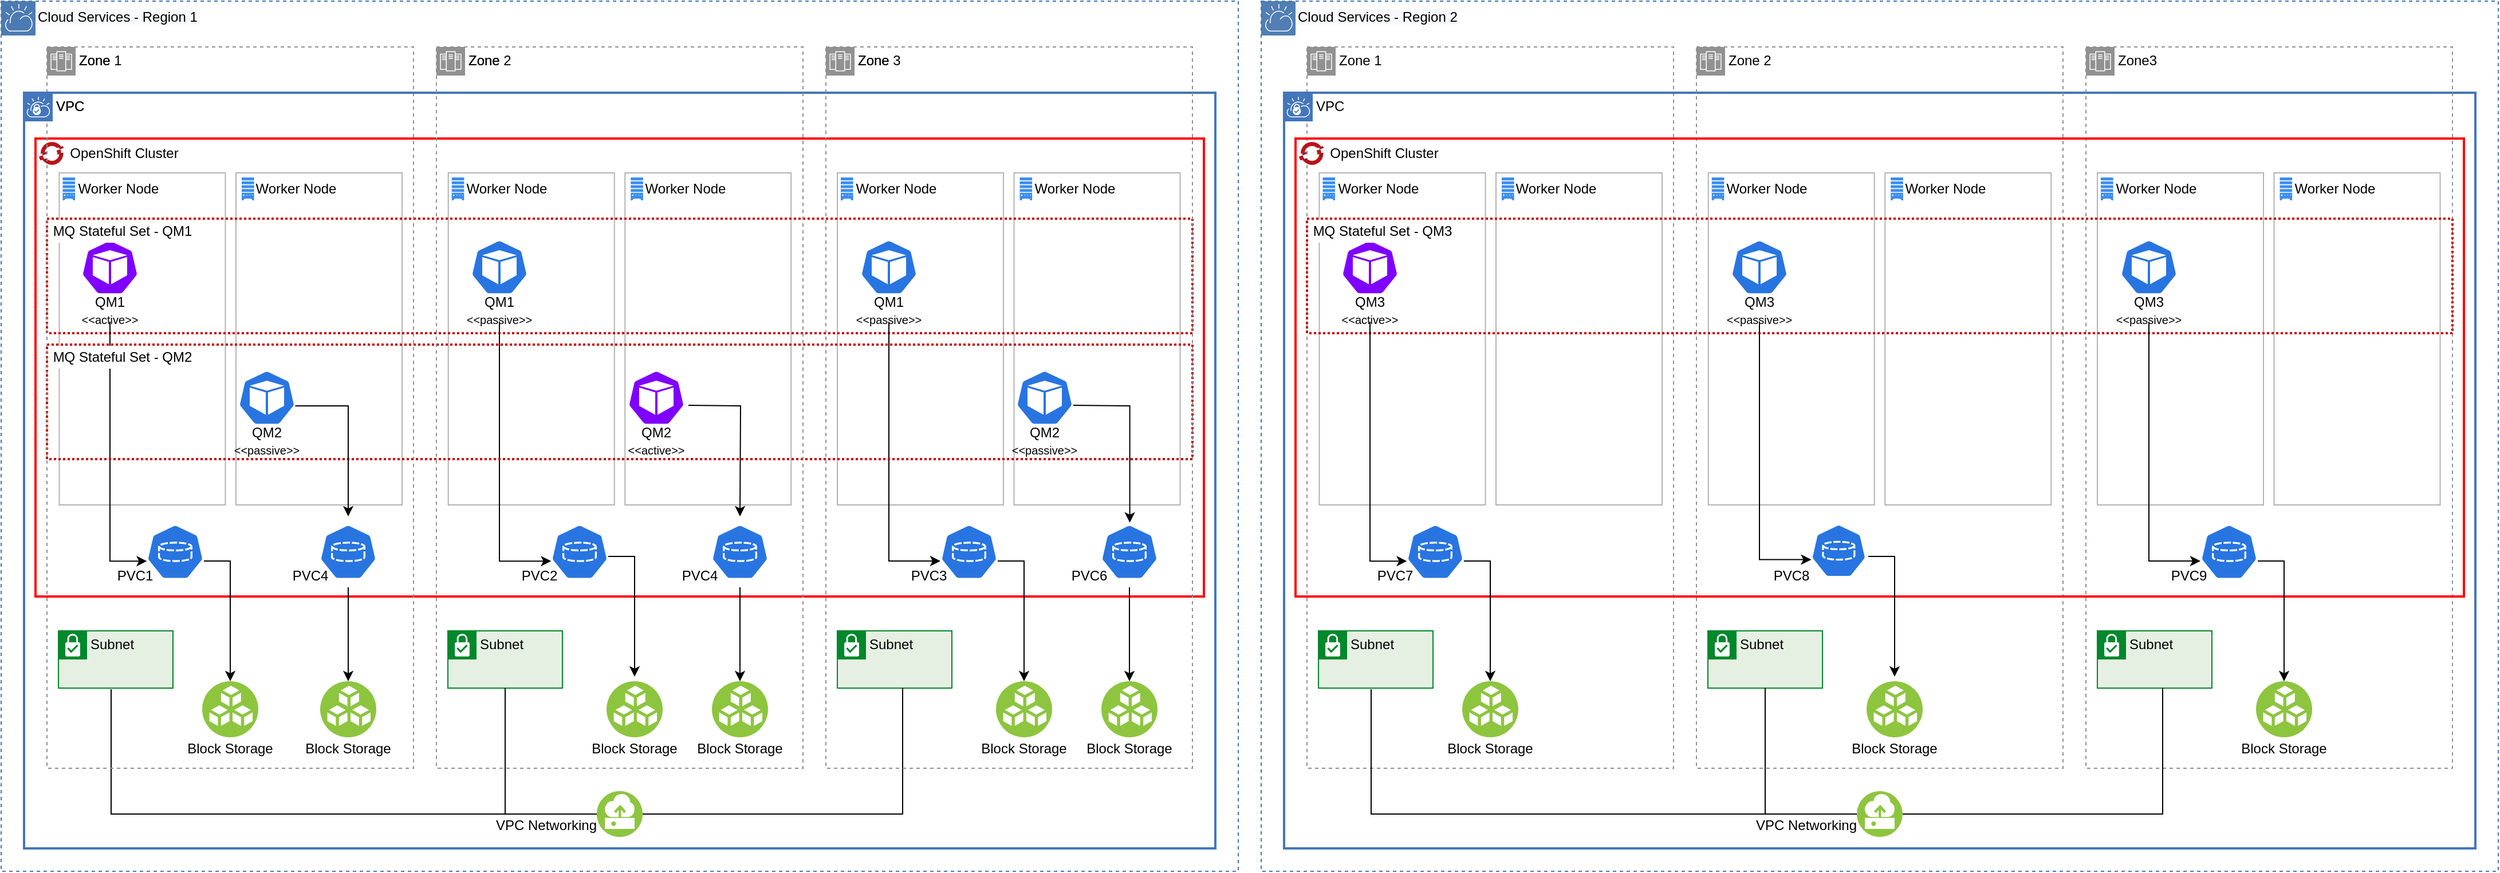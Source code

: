 <mxfile version="13.7.3" type="device"><diagram id="c0GIoTjqcurIq14PkGAI" name="Cross-region resiliency &amp; redundancy"><mxGraphModel dx="1106" dy="753" grid="0" gridSize="10" guides="1" tooltips="1" connect="1" arrows="1" fold="1" page="1" pageScale="1" pageWidth="1169" pageHeight="827" math="0" shadow="0"><root><mxCell id="0"/><mxCell id="1" value="Cloud - Region 1" style="locked=1;" parent="0"/><mxCell id="F6VBcmCf8qTy2Mx93BdB-1" value="" style="fontStyle=0;verticalAlign=top;align=left;spacingTop=-2;fillColor=none;rounded=0;whiteSpace=wrap;html=1;strokeColor=#4376BB;strokeWidth=1;dashed=1;container=1;collapsible=0;expand=0;recursiveResize=0;" parent="1" vertex="1"><mxGeometry x="40" y="40" width="1080" height="760" as="geometry"/></mxCell><mxCell id="F6VBcmCf8qTy2Mx93BdB-4" value="" style="aspect=fixed;perimeter=ellipsePerimeter;html=1;align=left;shadow=0;dashed=0;fontColor=#4277BB;labelBackgroundColor=#ffffff;fontSize=12;spacingTop=3;image;image=img/lib/ibm/vpc/CloudTag.svg;part=1;container=0;" parent="F6VBcmCf8qTy2Mx93BdB-1" vertex="1"><mxGeometry width="30" height="30" as="geometry"/></mxCell><mxCell id="F6VBcmCf8qTy2Mx93BdB-5" value="&lt;span style=&quot;color: rgb(0 , 0 , 0) ; font-family: &amp;#34;helvetica&amp;#34; ; font-size: 12px ; font-style: normal ; font-weight: 400 ; letter-spacing: normal ; text-align: left ; text-indent: 0px ; text-transform: none ; word-spacing: 0px ; background-color: rgb(248 , 249 , 250) ; display: inline ; float: none&quot;&gt;Cloud Services - Region 1&lt;/span&gt;" style="text;whiteSpace=wrap;html=1;" parent="F6VBcmCf8qTy2Mx93BdB-1" vertex="1"><mxGeometry x="30" width="160" height="30" as="geometry"/></mxCell><mxCell id="F6VBcmCf8qTy2Mx93BdB-2" value="Zone 1&amp;nbsp;" style="shape=mxgraph.ibm.box;prType=zone;fontStyle=0;verticalAlign=top;align=left;spacingLeft=32;spacingTop=4;rounded=0;whiteSpace=wrap;html=1;strokeColor=#919191;strokeWidth=1;dashed=1;container=1;spacing=-4;collapsible=0;expand=0;recursiveResize=0;fillColor=none;" parent="F6VBcmCf8qTy2Mx93BdB-1" vertex="1"><mxGeometry x="40" y="40" width="320" height="630" as="geometry"/></mxCell><mxCell id="F6VBcmCf8qTy2Mx93BdB-8" value="VPC" style="shape=mxgraph.ibm.box;prType=vpc;fontStyle=0;verticalAlign=top;align=left;spacingLeft=32;spacingTop=4;fillColor=none;rounded=0;whiteSpace=wrap;html=1;strokeColor=#4376BB;strokeWidth=2;dashed=0;container=1;spacing=-4;collapsible=0;expand=0;recursiveResize=0;" parent="F6VBcmCf8qTy2Mx93BdB-2" vertex="1"><mxGeometry x="-20" y="40" width="1040" height="660" as="geometry"/></mxCell><mxCell id="F6VBcmCf8qTy2Mx93BdB-7" value="Zone 3&amp;nbsp;" style="shape=mxgraph.ibm.box;prType=zone;fontStyle=0;verticalAlign=top;align=left;spacingLeft=32;spacingTop=4;rounded=0;whiteSpace=wrap;html=1;strokeColor=#919191;strokeWidth=1;dashed=1;container=1;spacing=-4;collapsible=0;expand=0;recursiveResize=0;fillColor=none;" parent="F6VBcmCf8qTy2Mx93BdB-1" vertex="1"><mxGeometry x="720" y="40" width="320" height="630" as="geometry"/></mxCell><mxCell id="F6VBcmCf8qTy2Mx93BdB-6" value="Zone 2&amp;nbsp;" style="shape=mxgraph.ibm.box;prType=zone;fontStyle=0;verticalAlign=top;align=left;spacingLeft=32;spacingTop=4;rounded=0;whiteSpace=wrap;html=1;strokeColor=#919191;strokeWidth=1;dashed=1;container=1;spacing=-4;collapsible=0;expand=0;recursiveResize=0;fillColor=none;" parent="F6VBcmCf8qTy2Mx93BdB-1" vertex="1"><mxGeometry x="380" y="40" width="320" height="630" as="geometry"/></mxCell><mxCell id="F6VBcmCf8qTy2Mx93BdB-335" value="Cloud - Region 2" style="locked=1;" parent="0"/><mxCell id="F6VBcmCf8qTy2Mx93BdB-229" value="" style="fontStyle=0;verticalAlign=top;align=left;spacingTop=-2;fillColor=none;rounded=0;whiteSpace=wrap;html=1;strokeColor=#4376BB;strokeWidth=1;dashed=1;container=1;collapsible=0;expand=0;recursiveResize=0;" parent="F6VBcmCf8qTy2Mx93BdB-335" vertex="1"><mxGeometry x="1140" y="40" width="1080" height="760" as="geometry"/></mxCell><mxCell id="F6VBcmCf8qTy2Mx93BdB-230" value="" style="aspect=fixed;perimeter=ellipsePerimeter;html=1;align=left;shadow=0;dashed=0;fontColor=#4277BB;labelBackgroundColor=#ffffff;fontSize=12;spacingTop=3;image;image=img/lib/ibm/vpc/CloudTag.svg;part=1;container=0;" parent="F6VBcmCf8qTy2Mx93BdB-229" vertex="1"><mxGeometry width="30" height="30" as="geometry"/></mxCell><mxCell id="F6VBcmCf8qTy2Mx93BdB-231" value="&lt;span style=&quot;color: rgb(0 , 0 , 0) ; font-family: &amp;#34;helvetica&amp;#34; ; font-size: 12px ; font-style: normal ; font-weight: 400 ; letter-spacing: normal ; text-align: left ; text-indent: 0px ; text-transform: none ; word-spacing: 0px ; background-color: rgb(248 , 249 , 250) ; display: inline ; float: none&quot;&gt;Cloud Services - Region 2&lt;/span&gt;" style="text;whiteSpace=wrap;html=1;" parent="F6VBcmCf8qTy2Mx93BdB-229" vertex="1"><mxGeometry x="30" width="170" height="30" as="geometry"/></mxCell><mxCell id="F6VBcmCf8qTy2Mx93BdB-232" value="Zone 1" style="shape=mxgraph.ibm.box;prType=zone;fontStyle=0;verticalAlign=top;align=left;spacingLeft=32;spacingTop=4;rounded=0;whiteSpace=wrap;html=1;strokeColor=#919191;strokeWidth=1;dashed=1;container=1;spacing=-4;collapsible=0;expand=0;recursiveResize=0;fillColor=none;" parent="F6VBcmCf8qTy2Mx93BdB-229" vertex="1"><mxGeometry x="40" y="40" width="320" height="630" as="geometry"/></mxCell><mxCell id="F6VBcmCf8qTy2Mx93BdB-233" value="VPC" style="shape=mxgraph.ibm.box;prType=vpc;fontStyle=0;verticalAlign=top;align=left;spacingLeft=32;spacingTop=4;fillColor=none;rounded=0;whiteSpace=wrap;html=1;strokeColor=#4376BB;strokeWidth=2;dashed=0;container=1;spacing=-4;collapsible=0;expand=0;recursiveResize=0;" parent="F6VBcmCf8qTy2Mx93BdB-232" vertex="1"><mxGeometry x="-20" y="40" width="1040" height="660" as="geometry"/></mxCell><mxCell id="F6VBcmCf8qTy2Mx93BdB-234" value="Zone3" style="shape=mxgraph.ibm.box;prType=zone;fontStyle=0;verticalAlign=top;align=left;spacingLeft=32;spacingTop=4;rounded=0;whiteSpace=wrap;html=1;strokeColor=#919191;strokeWidth=1;dashed=1;container=1;spacing=-4;collapsible=0;expand=0;recursiveResize=0;fillColor=none;" parent="F6VBcmCf8qTy2Mx93BdB-229" vertex="1"><mxGeometry x="720" y="40" width="320" height="630" as="geometry"/></mxCell><mxCell id="F6VBcmCf8qTy2Mx93BdB-235" value="Zone 2" style="shape=mxgraph.ibm.box;prType=zone;fontStyle=0;verticalAlign=top;align=left;spacingLeft=32;spacingTop=4;rounded=0;whiteSpace=wrap;html=1;strokeColor=#919191;strokeWidth=1;dashed=1;container=1;spacing=-4;collapsible=0;expand=0;recursiveResize=0;fillColor=none;" parent="F6VBcmCf8qTy2Mx93BdB-229" vertex="1"><mxGeometry x="380" y="40" width="320" height="630" as="geometry"/></mxCell><mxCell id="F6VBcmCf8qTy2Mx93BdB-12" value="OpenShift - Region 1" style="locked=1;" parent="0"/><mxCell id="F6VBcmCf8qTy2Mx93BdB-11" value="" style="rounded=0;whiteSpace=wrap;html=1;fillColor=none;align=left;strokeWidth=2;strokeColor=#FF0000;" parent="F6VBcmCf8qTy2Mx93BdB-12" vertex="1"><mxGeometry x="70" y="160" width="1020" height="400" as="geometry"/></mxCell><mxCell id="F6VBcmCf8qTy2Mx93BdB-10" value="" style="aspect=fixed;html=1;points=[];align=center;image;fontSize=12;image=img/lib/mscae/OpenShift.svg;dashed=1;fillColor=none;" parent="F6VBcmCf8qTy2Mx93BdB-12" vertex="1"><mxGeometry x="73" y="163" width="21.74" height="20" as="geometry"/></mxCell><mxCell id="F6VBcmCf8qTy2Mx93BdB-14" value="" style="rounded=0;whiteSpace=wrap;html=1;strokeWidth=1;fillColor=none;align=left;strokeColor=#B3B3B3;" parent="F6VBcmCf8qTy2Mx93BdB-12" vertex="1"><mxGeometry x="245" y="190" width="145" height="290" as="geometry"/></mxCell><mxCell id="F6VBcmCf8qTy2Mx93BdB-15" value="" style="rounded=0;whiteSpace=wrap;html=1;strokeWidth=1;fillColor=none;align=left;strokeColor=#B3B3B3;" parent="F6VBcmCf8qTy2Mx93BdB-12" vertex="1"><mxGeometry x="90.74" y="190" width="145" height="290" as="geometry"/></mxCell><mxCell id="F6VBcmCf8qTy2Mx93BdB-16" value="" style="html=1;aspect=fixed;strokeColor=none;shadow=0;align=center;verticalAlign=top;fillColor=#3B8DF1;shape=mxgraph.gcp2.compute_engine_2" parent="F6VBcmCf8qTy2Mx93BdB-12" vertex="1"><mxGeometry x="93.74" y="194" width="10.8" height="20" as="geometry"/></mxCell><mxCell id="F6VBcmCf8qTy2Mx93BdB-17" value="" style="html=1;aspect=fixed;strokeColor=none;shadow=0;align=center;verticalAlign=top;fillColor=#3B8DF1;shape=mxgraph.gcp2.compute_engine_2" parent="F6VBcmCf8qTy2Mx93BdB-12" vertex="1"><mxGeometry x="250" y="194" width="10.8" height="20" as="geometry"/></mxCell><mxCell id="F6VBcmCf8qTy2Mx93BdB-21" value="" style="rounded=0;whiteSpace=wrap;html=1;strokeWidth=1;fillColor=none;align=left;strokeColor=#B3B3B3;" parent="F6VBcmCf8qTy2Mx93BdB-12" vertex="1"><mxGeometry x="584.63" y="190" width="145" height="290" as="geometry"/></mxCell><mxCell id="F6VBcmCf8qTy2Mx93BdB-22" value="" style="rounded=0;whiteSpace=wrap;html=1;strokeWidth=1;fillColor=none;align=left;strokeColor=#B3B3B3;" parent="F6VBcmCf8qTy2Mx93BdB-12" vertex="1"><mxGeometry x="430.37" y="190" width="145" height="290" as="geometry"/></mxCell><mxCell id="F6VBcmCf8qTy2Mx93BdB-23" value="" style="html=1;aspect=fixed;strokeColor=none;shadow=0;align=center;verticalAlign=top;fillColor=#3B8DF1;shape=mxgraph.gcp2.compute_engine_2" parent="F6VBcmCf8qTy2Mx93BdB-12" vertex="1"><mxGeometry x="433.37" y="194" width="10.8" height="20" as="geometry"/></mxCell><mxCell id="F6VBcmCf8qTy2Mx93BdB-24" value="" style="html=1;aspect=fixed;strokeColor=none;shadow=0;align=center;verticalAlign=top;fillColor=#3B8DF1;shape=mxgraph.gcp2.compute_engine_2" parent="F6VBcmCf8qTy2Mx93BdB-12" vertex="1"><mxGeometry x="589.63" y="194" width="10.8" height="20" as="geometry"/></mxCell><mxCell id="F6VBcmCf8qTy2Mx93BdB-25" value="" style="rounded=0;whiteSpace=wrap;html=1;strokeWidth=1;fillColor=none;align=left;strokeColor=#B3B3B3;" parent="F6VBcmCf8qTy2Mx93BdB-12" vertex="1"><mxGeometry x="924.26" y="190" width="145" height="290" as="geometry"/></mxCell><mxCell id="F6VBcmCf8qTy2Mx93BdB-26" value="" style="rounded=0;whiteSpace=wrap;html=1;strokeWidth=1;fillColor=none;align=left;strokeColor=#B3B3B3;" parent="F6VBcmCf8qTy2Mx93BdB-12" vertex="1"><mxGeometry x="770" y="190" width="145" height="290" as="geometry"/></mxCell><mxCell id="F6VBcmCf8qTy2Mx93BdB-27" value="" style="html=1;aspect=fixed;strokeColor=none;shadow=0;align=center;verticalAlign=top;fillColor=#3B8DF1;shape=mxgraph.gcp2.compute_engine_2" parent="F6VBcmCf8qTy2Mx93BdB-12" vertex="1"><mxGeometry x="773" y="194" width="10.8" height="20" as="geometry"/></mxCell><mxCell id="F6VBcmCf8qTy2Mx93BdB-28" value="" style="html=1;aspect=fixed;strokeColor=none;shadow=0;align=center;verticalAlign=top;fillColor=#3B8DF1;shape=mxgraph.gcp2.compute_engine_2" parent="F6VBcmCf8qTy2Mx93BdB-12" vertex="1"><mxGeometry x="929.26" y="194" width="10.8" height="20" as="geometry"/></mxCell><mxCell id="F6VBcmCf8qTy2Mx93BdB-29" value="Worker Node" style="text;html=1;strokeColor=none;fillColor=none;align=center;verticalAlign=middle;whiteSpace=wrap;rounded=0;dashed=1;" parent="F6VBcmCf8qTy2Mx93BdB-12" vertex="1"><mxGeometry x="104.54" y="194" width="75.46" height="20" as="geometry"/></mxCell><mxCell id="F6VBcmCf8qTy2Mx93BdB-30" value="Worker Node" style="text;html=1;strokeColor=none;fillColor=none;align=center;verticalAlign=middle;whiteSpace=wrap;rounded=0;dashed=1;" parent="F6VBcmCf8qTy2Mx93BdB-12" vertex="1"><mxGeometry x="260" y="196" width="75.46" height="16" as="geometry"/></mxCell><mxCell id="F6VBcmCf8qTy2Mx93BdB-31" value="Worker Node" style="text;html=1;strokeColor=none;fillColor=none;align=center;verticalAlign=middle;whiteSpace=wrap;rounded=0;dashed=1;" parent="F6VBcmCf8qTy2Mx93BdB-12" vertex="1"><mxGeometry x="444.17" y="196" width="75.46" height="16" as="geometry"/></mxCell><mxCell id="F6VBcmCf8qTy2Mx93BdB-32" value="Worker Node" style="text;html=1;strokeColor=none;fillColor=none;align=center;verticalAlign=middle;whiteSpace=wrap;rounded=0;dashed=1;" parent="F6VBcmCf8qTy2Mx93BdB-12" vertex="1"><mxGeometry x="600" y="196" width="75.46" height="16" as="geometry"/></mxCell><mxCell id="F6VBcmCf8qTy2Mx93BdB-33" value="Worker Node" style="text;html=1;strokeColor=none;fillColor=none;align=center;verticalAlign=middle;whiteSpace=wrap;rounded=0;dashed=1;" parent="F6VBcmCf8qTy2Mx93BdB-12" vertex="1"><mxGeometry x="783.8" y="196" width="75.46" height="16" as="geometry"/></mxCell><mxCell id="F6VBcmCf8qTy2Mx93BdB-34" value="Worker Node" style="text;html=1;strokeColor=none;fillColor=none;align=center;verticalAlign=middle;whiteSpace=wrap;rounded=0;dashed=1;" parent="F6VBcmCf8qTy2Mx93BdB-12" vertex="1"><mxGeometry x="940" y="196" width="75.46" height="16" as="geometry"/></mxCell><mxCell id="F6VBcmCf8qTy2Mx93BdB-35" value="OpenShift Cluster" style="text;html=1;strokeColor=none;fillColor=none;align=center;verticalAlign=middle;whiteSpace=wrap;rounded=0;dashed=1;" parent="F6VBcmCf8qTy2Mx93BdB-12" vertex="1"><mxGeometry x="94.74" y="163" width="105.26" height="20" as="geometry"/></mxCell><mxCell id="F6VBcmCf8qTy2Mx93BdB-344" value="OpenShift - Region 2" style="locked=1;" parent="0"/><mxCell id="F6VBcmCf8qTy2Mx93BdB-236" value="" style="rounded=0;whiteSpace=wrap;html=1;fillColor=none;align=left;strokeWidth=2;strokeColor=#FF0000;" parent="F6VBcmCf8qTy2Mx93BdB-344" vertex="1"><mxGeometry x="1170" y="160" width="1020" height="400" as="geometry"/></mxCell><mxCell id="F6VBcmCf8qTy2Mx93BdB-256" value="OpenShift Cluster" style="text;html=1;strokeColor=none;fillColor=none;align=center;verticalAlign=middle;whiteSpace=wrap;rounded=0;dashed=1;" parent="F6VBcmCf8qTy2Mx93BdB-344" vertex="1"><mxGeometry x="1194.74" y="163" width="105.26" height="20" as="geometry"/></mxCell><mxCell id="F6VBcmCf8qTy2Mx93BdB-250" value="Worker Node" style="text;html=1;strokeColor=none;fillColor=none;align=center;verticalAlign=middle;whiteSpace=wrap;rounded=0;dashed=1;" parent="F6VBcmCf8qTy2Mx93BdB-344" vertex="1"><mxGeometry x="1204.54" y="194" width="75.46" height="20" as="geometry"/></mxCell><mxCell id="F6VBcmCf8qTy2Mx93BdB-239" value="" style="rounded=0;whiteSpace=wrap;html=1;strokeWidth=1;fillColor=none;align=left;strokeColor=#B3B3B3;" parent="F6VBcmCf8qTy2Mx93BdB-344" vertex="1"><mxGeometry x="1190.74" y="190" width="145" height="290" as="geometry"/></mxCell><mxCell id="F6VBcmCf8qTy2Mx93BdB-251" value="Worker Node" style="text;html=1;strokeColor=none;fillColor=none;align=center;verticalAlign=middle;whiteSpace=wrap;rounded=0;dashed=1;" parent="F6VBcmCf8qTy2Mx93BdB-344" vertex="1"><mxGeometry x="1360" y="196" width="75.46" height="16" as="geometry"/></mxCell><mxCell id="F6VBcmCf8qTy2Mx93BdB-238" value="" style="rounded=0;whiteSpace=wrap;html=1;strokeWidth=1;fillColor=none;align=left;strokeColor=#B3B3B3;" parent="F6VBcmCf8qTy2Mx93BdB-344" vertex="1"><mxGeometry x="1345" y="190" width="145" height="290" as="geometry"/></mxCell><mxCell id="F6VBcmCf8qTy2Mx93BdB-252" value="Worker Node" style="text;html=1;strokeColor=none;fillColor=none;align=center;verticalAlign=middle;whiteSpace=wrap;rounded=0;dashed=1;" parent="F6VBcmCf8qTy2Mx93BdB-344" vertex="1"><mxGeometry x="1544.17" y="196" width="75.46" height="16" as="geometry"/></mxCell><mxCell id="F6VBcmCf8qTy2Mx93BdB-243" value="" style="rounded=0;whiteSpace=wrap;html=1;strokeWidth=1;fillColor=none;align=left;strokeColor=#B3B3B3;" parent="F6VBcmCf8qTy2Mx93BdB-344" vertex="1"><mxGeometry x="1530.37" y="190" width="145" height="290" as="geometry"/></mxCell><mxCell id="F6VBcmCf8qTy2Mx93BdB-253" value="Worker Node" style="text;html=1;strokeColor=none;fillColor=none;align=center;verticalAlign=middle;whiteSpace=wrap;rounded=0;dashed=1;" parent="F6VBcmCf8qTy2Mx93BdB-344" vertex="1"><mxGeometry x="1700" y="196" width="75.46" height="16" as="geometry"/></mxCell><mxCell id="F6VBcmCf8qTy2Mx93BdB-242" value="" style="rounded=0;whiteSpace=wrap;html=1;strokeWidth=1;fillColor=none;align=left;strokeColor=#B3B3B3;" parent="F6VBcmCf8qTy2Mx93BdB-344" vertex="1"><mxGeometry x="1684.63" y="190" width="145" height="290" as="geometry"/></mxCell><mxCell id="F6VBcmCf8qTy2Mx93BdB-254" value="Worker Node" style="text;html=1;strokeColor=none;fillColor=none;align=center;verticalAlign=middle;whiteSpace=wrap;rounded=0;dashed=1;" parent="F6VBcmCf8qTy2Mx93BdB-344" vertex="1"><mxGeometry x="1883.8" y="196" width="75.46" height="16" as="geometry"/></mxCell><mxCell id="F6VBcmCf8qTy2Mx93BdB-247" value="" style="rounded=0;whiteSpace=wrap;html=1;strokeWidth=1;fillColor=none;align=left;strokeColor=#B3B3B3;" parent="F6VBcmCf8qTy2Mx93BdB-344" vertex="1"><mxGeometry x="1870" y="190" width="145" height="290" as="geometry"/></mxCell><mxCell id="F6VBcmCf8qTy2Mx93BdB-255" value="Worker Node" style="text;html=1;strokeColor=none;fillColor=none;align=center;verticalAlign=middle;whiteSpace=wrap;rounded=0;dashed=1;" parent="F6VBcmCf8qTy2Mx93BdB-344" vertex="1"><mxGeometry x="2040" y="196" width="75.46" height="16" as="geometry"/></mxCell><mxCell id="F6VBcmCf8qTy2Mx93BdB-246" value="" style="rounded=0;whiteSpace=wrap;html=1;strokeWidth=1;fillColor=none;align=left;strokeColor=#B3B3B3;" parent="F6VBcmCf8qTy2Mx93BdB-344" vertex="1"><mxGeometry x="2024.26" y="190" width="145" height="290" as="geometry"/></mxCell><mxCell id="F6VBcmCf8qTy2Mx93BdB-240" value="" style="html=1;aspect=fixed;strokeColor=none;shadow=0;align=center;verticalAlign=top;fillColor=#3B8DF1;shape=mxgraph.gcp2.compute_engine_2" parent="F6VBcmCf8qTy2Mx93BdB-344" vertex="1"><mxGeometry x="1193.74" y="194" width="10.8" height="20" as="geometry"/></mxCell><mxCell id="F6VBcmCf8qTy2Mx93BdB-241" value="" style="html=1;aspect=fixed;strokeColor=none;shadow=0;align=center;verticalAlign=top;fillColor=#3B8DF1;shape=mxgraph.gcp2.compute_engine_2" parent="F6VBcmCf8qTy2Mx93BdB-344" vertex="1"><mxGeometry x="1350" y="194" width="10.8" height="20" as="geometry"/></mxCell><mxCell id="F6VBcmCf8qTy2Mx93BdB-244" value="" style="html=1;aspect=fixed;strokeColor=none;shadow=0;align=center;verticalAlign=top;fillColor=#3B8DF1;shape=mxgraph.gcp2.compute_engine_2" parent="F6VBcmCf8qTy2Mx93BdB-344" vertex="1"><mxGeometry x="1533.37" y="194" width="10.8" height="20" as="geometry"/></mxCell><mxCell id="F6VBcmCf8qTy2Mx93BdB-245" value="" style="html=1;aspect=fixed;strokeColor=none;shadow=0;align=center;verticalAlign=top;fillColor=#3B8DF1;shape=mxgraph.gcp2.compute_engine_2" parent="F6VBcmCf8qTy2Mx93BdB-344" vertex="1"><mxGeometry x="1689.63" y="194" width="10.8" height="20" as="geometry"/></mxCell><mxCell id="F6VBcmCf8qTy2Mx93BdB-248" value="" style="html=1;aspect=fixed;strokeColor=none;shadow=0;align=center;verticalAlign=top;fillColor=#3B8DF1;shape=mxgraph.gcp2.compute_engine_2" parent="F6VBcmCf8qTy2Mx93BdB-344" vertex="1"><mxGeometry x="1873" y="194" width="10.8" height="20" as="geometry"/></mxCell><mxCell id="F6VBcmCf8qTy2Mx93BdB-249" value="" style="html=1;aspect=fixed;strokeColor=none;shadow=0;align=center;verticalAlign=top;fillColor=#3B8DF1;shape=mxgraph.gcp2.compute_engine_2" parent="F6VBcmCf8qTy2Mx93BdB-344" vertex="1"><mxGeometry x="2029.26" y="194" width="10.8" height="20" as="geometry"/></mxCell><mxCell id="F6VBcmCf8qTy2Mx93BdB-237" value="" style="aspect=fixed;html=1;points=[];align=center;image;fontSize=12;image=img/lib/mscae/OpenShift.svg;dashed=1;fillColor=none;" parent="F6VBcmCf8qTy2Mx93BdB-344" vertex="1"><mxGeometry x="1173" y="163" width="21.74" height="20" as="geometry"/></mxCell><mxCell id="F6VBcmCf8qTy2Mx93BdB-36" value="Network - Region 1" style="locked=1;" parent="0"/><mxCell id="F6VBcmCf8qTy2Mx93BdB-37" value="Subnet" style="shape=mxgraph.ibm.box;prType=subnet;fontStyle=0;verticalAlign=top;align=left;spacingLeft=32;spacingTop=4;fillColor=#E6F0E2;rounded=0;whiteSpace=wrap;html=1;strokeColor=#00882B;strokeWidth=1;dashed=0;container=1;spacing=-4;collapsible=0;expand=0;recursiveResize=0;" parent="F6VBcmCf8qTy2Mx93BdB-36" vertex="1"><mxGeometry x="90" y="590" width="100" height="50" as="geometry"/></mxCell><mxCell id="F6VBcmCf8qTy2Mx93BdB-39" value="Subnet" style="shape=mxgraph.ibm.box;prType=subnet;fontStyle=0;verticalAlign=top;align=left;spacingLeft=32;spacingTop=4;fillColor=#E6F0E2;rounded=0;whiteSpace=wrap;html=1;strokeColor=#00882B;strokeWidth=1;dashed=0;container=1;spacing=-4;collapsible=0;expand=0;recursiveResize=0;" parent="F6VBcmCf8qTy2Mx93BdB-36" vertex="1"><mxGeometry x="430" y="590" width="100" height="50" as="geometry"/></mxCell><mxCell id="F6VBcmCf8qTy2Mx93BdB-40" value="Subnet" style="shape=mxgraph.ibm.box;prType=subnet;fontStyle=0;verticalAlign=top;align=left;spacingLeft=32;spacingTop=4;fillColor=#E6F0E2;rounded=0;whiteSpace=wrap;html=1;strokeColor=#00882B;strokeWidth=1;dashed=0;container=1;spacing=-4;collapsible=0;expand=0;recursiveResize=0;" parent="F6VBcmCf8qTy2Mx93BdB-36" vertex="1"><mxGeometry x="770" y="590" width="100" height="50" as="geometry"/></mxCell><mxCell id="F6VBcmCf8qTy2Mx93BdB-41" value="" style="aspect=fixed;perimeter=ellipsePerimeter;html=1;align=center;shadow=0;dashed=0;fontColor=#4277BB;labelBackgroundColor=#ffffff;fontSize=12;spacingTop=3;image;image=img/lib/ibm/vpc/Instance.svg;strokeColor=#B3B3B3;strokeWidth=1;fillColor=#3333FF;" parent="F6VBcmCf8qTy2Mx93BdB-36" vertex="1"><mxGeometry x="560" y="730" width="40" height="40" as="geometry"/></mxCell><mxCell id="F6VBcmCf8qTy2Mx93BdB-42" value="" style="endArrow=none;html=1;exitX=0.46;exitY=1.02;exitDx=0;exitDy=0;exitPerimeter=0;entryX=0;entryY=0.5;entryDx=0;entryDy=0;edgeStyle=orthogonalEdgeStyle;rounded=0;" parent="F6VBcmCf8qTy2Mx93BdB-36" source="F6VBcmCf8qTy2Mx93BdB-37" target="F6VBcmCf8qTy2Mx93BdB-41" edge="1"><mxGeometry width="50" height="50" relative="1" as="geometry"><mxPoint x="420" y="490" as="sourcePoint"/><mxPoint x="470" y="440" as="targetPoint"/></mxGeometry></mxCell><mxCell id="F6VBcmCf8qTy2Mx93BdB-43" value="" style="endArrow=none;html=1;exitX=0.57;exitY=1;exitDx=0;exitDy=0;exitPerimeter=0;entryX=1;entryY=0.5;entryDx=0;entryDy=0;edgeStyle=orthogonalEdgeStyle;rounded=0;" parent="F6VBcmCf8qTy2Mx93BdB-36" source="F6VBcmCf8qTy2Mx93BdB-40" target="F6VBcmCf8qTy2Mx93BdB-41" edge="1"><mxGeometry width="50" height="50" relative="1" as="geometry"><mxPoint x="146" y="651" as="sourcePoint"/><mxPoint x="570" y="760" as="targetPoint"/></mxGeometry></mxCell><mxCell id="F6VBcmCf8qTy2Mx93BdB-45" value="" style="endArrow=none;html=1;exitX=0;exitY=0.5;exitDx=0;exitDy=0;edgeStyle=orthogonalEdgeStyle;rounded=0;" parent="F6VBcmCf8qTy2Mx93BdB-36" source="F6VBcmCf8qTy2Mx93BdB-41" target="F6VBcmCf8qTy2Mx93BdB-39" edge="1"><mxGeometry width="50" height="50" relative="1" as="geometry"><mxPoint x="837" y="650" as="sourcePoint"/><mxPoint x="610" y="760" as="targetPoint"/></mxGeometry></mxCell><mxCell id="F6VBcmCf8qTy2Mx93BdB-337" value="Subnet" style="shape=mxgraph.ibm.box;prType=subnet;fontStyle=0;verticalAlign=top;align=left;spacingLeft=32;spacingTop=4;fillColor=#E6F0E2;rounded=0;whiteSpace=wrap;html=1;strokeColor=#00882B;strokeWidth=1;dashed=0;container=1;spacing=-4;collapsible=0;expand=0;recursiveResize=0;" parent="F6VBcmCf8qTy2Mx93BdB-36" vertex="1"><mxGeometry x="430" y="590" width="100" height="50" as="geometry"/></mxCell><mxCell id="F6VBcmCf8qTy2Mx93BdB-336" value="Subnet" style="shape=mxgraph.ibm.box;prType=subnet;fontStyle=0;verticalAlign=top;align=left;spacingLeft=32;spacingTop=4;fillColor=#E6F0E2;rounded=0;whiteSpace=wrap;html=1;strokeColor=#00882B;strokeWidth=1;dashed=0;container=1;spacing=-4;collapsible=0;expand=0;recursiveResize=0;" parent="F6VBcmCf8qTy2Mx93BdB-36" vertex="1"><mxGeometry x="90" y="590" width="100" height="50" as="geometry"/></mxCell><mxCell id="F6VBcmCf8qTy2Mx93BdB-338" value="Subnet" style="shape=mxgraph.ibm.box;prType=subnet;fontStyle=0;verticalAlign=top;align=left;spacingLeft=32;spacingTop=4;fillColor=#E6F0E2;rounded=0;whiteSpace=wrap;html=1;strokeColor=#00882B;strokeWidth=1;dashed=0;container=1;spacing=-4;collapsible=0;expand=0;recursiveResize=0;" parent="F6VBcmCf8qTy2Mx93BdB-36" vertex="1"><mxGeometry x="770" y="590" width="100" height="50" as="geometry"/></mxCell><mxCell id="F6VBcmCf8qTy2Mx93BdB-341" value="" style="endArrow=none;html=1;exitX=0.57;exitY=1;exitDx=0;exitDy=0;exitPerimeter=0;entryX=1;entryY=0.5;entryDx=0;entryDy=0;edgeStyle=orthogonalEdgeStyle;rounded=0;" parent="F6VBcmCf8qTy2Mx93BdB-36" source="F6VBcmCf8qTy2Mx93BdB-338" target="F6VBcmCf8qTy2Mx93BdB-339" edge="1"><mxGeometry width="50" height="50" relative="1" as="geometry"><mxPoint x="146" y="651" as="sourcePoint"/><mxPoint x="570" y="760" as="targetPoint"/></mxGeometry></mxCell><mxCell id="F6VBcmCf8qTy2Mx93BdB-342" value="" style="endArrow=none;html=1;exitX=0;exitY=0.5;exitDx=0;exitDy=0;edgeStyle=orthogonalEdgeStyle;rounded=0;" parent="F6VBcmCf8qTy2Mx93BdB-36" source="F6VBcmCf8qTy2Mx93BdB-339" target="F6VBcmCf8qTy2Mx93BdB-337" edge="1"><mxGeometry width="50" height="50" relative="1" as="geometry"><mxPoint x="837" y="650" as="sourcePoint"/><mxPoint x="610" y="760" as="targetPoint"/></mxGeometry></mxCell><mxCell id="F6VBcmCf8qTy2Mx93BdB-340" value="" style="endArrow=none;html=1;exitX=0.46;exitY=1.02;exitDx=0;exitDy=0;exitPerimeter=0;entryX=0;entryY=0.5;entryDx=0;entryDy=0;edgeStyle=orthogonalEdgeStyle;rounded=0;" parent="F6VBcmCf8qTy2Mx93BdB-36" source="F6VBcmCf8qTy2Mx93BdB-336" target="F6VBcmCf8qTy2Mx93BdB-339" edge="1"><mxGeometry width="50" height="50" relative="1" as="geometry"><mxPoint x="420" y="490" as="sourcePoint"/><mxPoint x="470" y="440" as="targetPoint"/></mxGeometry></mxCell><mxCell id="F6VBcmCf8qTy2Mx93BdB-339" value="" style="aspect=fixed;perimeter=ellipsePerimeter;html=1;align=center;shadow=0;dashed=0;fontColor=#4277BB;labelBackgroundColor=#ffffff;fontSize=12;spacingTop=3;image;image=img/lib/ibm/vpc/Instance.svg;strokeColor=#B3B3B3;strokeWidth=1;fillColor=#3333FF;" parent="F6VBcmCf8qTy2Mx93BdB-36" vertex="1"><mxGeometry x="560" y="730" width="40" height="40" as="geometry"/></mxCell><mxCell id="F6VBcmCf8qTy2Mx93BdB-162" value="VPC Networking" style="text;html=1;strokeColor=none;fillColor=none;align=center;verticalAlign=middle;whiteSpace=wrap;rounded=0;dashed=1;dashPattern=1 1;" parent="F6VBcmCf8qTy2Mx93BdB-36" vertex="1"><mxGeometry x="466" y="750" width="100" height="20" as="geometry"/></mxCell><mxCell id="F6VBcmCf8qTy2Mx93BdB-345" value="Network - Region 2" style="locked=1;" parent="0"/><mxCell id="F6VBcmCf8qTy2Mx93BdB-257" value="Subnet" style="shape=mxgraph.ibm.box;prType=subnet;fontStyle=0;verticalAlign=top;align=left;spacingLeft=32;spacingTop=4;fillColor=#E6F0E2;rounded=0;whiteSpace=wrap;html=1;strokeColor=#00882B;strokeWidth=1;dashed=0;container=1;spacing=-4;collapsible=0;expand=0;recursiveResize=0;" parent="F6VBcmCf8qTy2Mx93BdB-345" vertex="1"><mxGeometry x="1190" y="590" width="100" height="50" as="geometry"/></mxCell><mxCell id="F6VBcmCf8qTy2Mx93BdB-258" value="Subnet" style="shape=mxgraph.ibm.box;prType=subnet;fontStyle=0;verticalAlign=top;align=left;spacingLeft=32;spacingTop=4;fillColor=#E6F0E2;rounded=0;whiteSpace=wrap;html=1;strokeColor=#00882B;strokeWidth=1;dashed=0;container=1;spacing=-4;collapsible=0;expand=0;recursiveResize=0;" parent="F6VBcmCf8qTy2Mx93BdB-345" vertex="1"><mxGeometry x="1530" y="590" width="100" height="50" as="geometry"/></mxCell><mxCell id="F6VBcmCf8qTy2Mx93BdB-259" value="Subnet" style="shape=mxgraph.ibm.box;prType=subnet;fontStyle=0;verticalAlign=top;align=left;spacingLeft=32;spacingTop=4;fillColor=#E6F0E2;rounded=0;whiteSpace=wrap;html=1;strokeColor=#00882B;strokeWidth=1;dashed=0;container=1;spacing=-4;collapsible=0;expand=0;recursiveResize=0;" parent="F6VBcmCf8qTy2Mx93BdB-345" vertex="1"><mxGeometry x="1870" y="590" width="100" height="50" as="geometry"/></mxCell><mxCell id="F6VBcmCf8qTy2Mx93BdB-262" value="" style="endArrow=none;html=1;exitX=0.57;exitY=1;exitDx=0;exitDy=0;exitPerimeter=0;entryX=1;entryY=0.5;entryDx=0;entryDy=0;edgeStyle=orthogonalEdgeStyle;rounded=0;" parent="F6VBcmCf8qTy2Mx93BdB-345" source="F6VBcmCf8qTy2Mx93BdB-259" target="F6VBcmCf8qTy2Mx93BdB-260" edge="1"><mxGeometry width="50" height="50" relative="1" as="geometry"><mxPoint x="1246" y="651" as="sourcePoint"/><mxPoint x="1670" y="760" as="targetPoint"/></mxGeometry></mxCell><mxCell id="F6VBcmCf8qTy2Mx93BdB-263" value="" style="endArrow=none;html=1;exitX=0;exitY=0.5;exitDx=0;exitDy=0;edgeStyle=orthogonalEdgeStyle;rounded=0;" parent="F6VBcmCf8qTy2Mx93BdB-345" source="F6VBcmCf8qTy2Mx93BdB-260" target="F6VBcmCf8qTy2Mx93BdB-258" edge="1"><mxGeometry width="50" height="50" relative="1" as="geometry"><mxPoint x="1937" y="650" as="sourcePoint"/><mxPoint x="1710" y="760" as="targetPoint"/></mxGeometry></mxCell><mxCell id="F6VBcmCf8qTy2Mx93BdB-261" value="" style="endArrow=none;html=1;exitX=0.46;exitY=1.02;exitDx=0;exitDy=0;exitPerimeter=0;entryX=0;entryY=0.5;entryDx=0;entryDy=0;edgeStyle=orthogonalEdgeStyle;rounded=0;" parent="F6VBcmCf8qTy2Mx93BdB-345" source="F6VBcmCf8qTy2Mx93BdB-257" target="F6VBcmCf8qTy2Mx93BdB-260" edge="1"><mxGeometry width="50" height="50" relative="1" as="geometry"><mxPoint x="1520" y="490" as="sourcePoint"/><mxPoint x="1570" y="440" as="targetPoint"/></mxGeometry></mxCell><mxCell id="F6VBcmCf8qTy2Mx93BdB-264" value="VPC Networking" style="text;html=1;strokeColor=none;fillColor=none;align=center;verticalAlign=middle;whiteSpace=wrap;rounded=0;dashed=1;dashPattern=1 1;" parent="F6VBcmCf8qTy2Mx93BdB-345" vertex="1"><mxGeometry x="1566" y="750" width="100" height="20" as="geometry"/></mxCell><mxCell id="F6VBcmCf8qTy2Mx93BdB-260" value="" style="aspect=fixed;perimeter=ellipsePerimeter;html=1;align=center;shadow=0;dashed=0;fontColor=#4277BB;labelBackgroundColor=#ffffff;fontSize=12;spacingTop=3;image;image=img/lib/ibm/vpc/Instance.svg;strokeColor=#B3B3B3;strokeWidth=1;fillColor=#3333FF;" parent="F6VBcmCf8qTy2Mx93BdB-345" vertex="1"><mxGeometry x="1660" y="730" width="40" height="40" as="geometry"/></mxCell><mxCell id="CjSpQYg-G6ZoiSc3RG7I-1" value="MQ Stateful Set 1 resiliency - Region 1" style="locked=1;" parent="0"/><mxCell id="CjSpQYg-G6ZoiSc3RG7I-2" value="" style="rounded=0;whiteSpace=wrap;html=1;dashed=1;strokeWidth=2;align=left;fillColor=none;dashPattern=1 1;strokeColor=#CC0000;" parent="CjSpQYg-G6ZoiSc3RG7I-1" vertex="1"><mxGeometry x="80" y="230" width="1000" height="100" as="geometry"/></mxCell><mxCell id="CjSpQYg-G6ZoiSc3RG7I-3" value="" style="group" parent="CjSpQYg-G6ZoiSc3RG7I-1" vertex="1" connectable="0"><mxGeometry x="450" y="245.005" width="50" height="74.775" as="geometry"/></mxCell><mxCell id="CjSpQYg-G6ZoiSc3RG7I-4" value="" style="html=1;dashed=0;whitespace=wrap;fillColor=#2875E2;strokeColor=#ffffff;points=[[0.005,0.63,0],[0.1,0.2,0],[0.9,0.2,0],[0.5,0,0],[0.995,0.63,0],[0.72,0.99,0],[0.5,1,0],[0.28,0.99,0]];shape=mxgraph.kubernetes.icon;prIcon=pod;container=0;" parent="CjSpQYg-G6ZoiSc3RG7I-3" vertex="1"><mxGeometry width="50" height="54.78" as="geometry"/></mxCell><mxCell id="CjSpQYg-G6ZoiSc3RG7I-5" value="QM1&lt;br&gt;&lt;font style=&quot;font-size: 10px&quot;&gt;&amp;lt;&amp;lt;passive&amp;gt;&amp;gt;&lt;/font&gt;" style="text;html=1;strokeColor=none;fillColor=none;align=center;verticalAlign=middle;whiteSpace=wrap;rounded=0;dashed=1;dashPattern=1 1;" parent="CjSpQYg-G6ZoiSc3RG7I-3" vertex="1"><mxGeometry x="5" y="54.775" width="40" height="20" as="geometry"/></mxCell><mxCell id="CjSpQYg-G6ZoiSc3RG7I-6" value="" style="group" parent="CjSpQYg-G6ZoiSc3RG7I-1" vertex="1" connectable="0"><mxGeometry x="790" y="245.005" width="50" height="74.775" as="geometry"/></mxCell><mxCell id="CjSpQYg-G6ZoiSc3RG7I-7" value="" style="html=1;dashed=0;whitespace=wrap;fillColor=#2875E2;strokeColor=#ffffff;points=[[0.005,0.63,0],[0.1,0.2,0],[0.9,0.2,0],[0.5,0,0],[0.995,0.63,0],[0.72,0.99,0],[0.5,1,0],[0.28,0.99,0]];shape=mxgraph.kubernetes.icon;prIcon=pod;container=0;" parent="CjSpQYg-G6ZoiSc3RG7I-6" vertex="1"><mxGeometry width="50" height="54.78" as="geometry"/></mxCell><mxCell id="CjSpQYg-G6ZoiSc3RG7I-8" value="QM1&lt;br&gt;&lt;font style=&quot;font-size: 10px&quot;&gt;&amp;lt;&amp;lt;passive&amp;gt;&amp;gt;&lt;/font&gt;" style="text;html=1;strokeColor=none;fillColor=none;align=center;verticalAlign=middle;whiteSpace=wrap;rounded=0;dashed=1;dashPattern=1 1;" parent="CjSpQYg-G6ZoiSc3RG7I-6" vertex="1"><mxGeometry x="5" y="54.775" width="40" height="20" as="geometry"/></mxCell><mxCell id="CjSpQYg-G6ZoiSc3RG7I-9" value="" style="group" parent="CjSpQYg-G6ZoiSc3RG7I-1" vertex="1" connectable="0"><mxGeometry x="110.0" y="245.005" width="50" height="74.775" as="geometry"/></mxCell><mxCell id="CjSpQYg-G6ZoiSc3RG7I-10" value="" style="html=1;dashed=0;whitespace=wrap;strokeColor=#ffffff;points=[[0.005,0.63,0],[0.1,0.2,0],[0.9,0.2,0],[0.5,0,0],[0.995,0.63,0],[0.72,0.99,0],[0.5,1,0],[0.28,0.99,0]];shape=mxgraph.kubernetes.icon;prIcon=pod;fillColor=#7F00FF;container=0;" parent="CjSpQYg-G6ZoiSc3RG7I-9" vertex="1"><mxGeometry width="50" height="54.78" as="geometry"/></mxCell><mxCell id="CjSpQYg-G6ZoiSc3RG7I-11" value="QM1&lt;br&gt;&lt;font style=&quot;font-size: 10px&quot;&gt;&amp;lt;&amp;lt;active&amp;gt;&amp;gt;&lt;/font&gt;" style="text;html=1;strokeColor=none;fillColor=none;align=center;verticalAlign=middle;whiteSpace=wrap;rounded=0;dashed=1;dashPattern=1 1;" parent="CjSpQYg-G6ZoiSc3RG7I-9" vertex="1"><mxGeometry x="5.0" y="54.775" width="40" height="20" as="geometry"/></mxCell><mxCell id="CjSpQYg-G6ZoiSc3RG7I-12" value="" style="html=1;dashed=0;whitespace=wrap;fillColor=#2875E2;strokeColor=#ffffff;points=[[0.005,0.63,0],[0.1,0.2,0],[0.9,0.2,0],[0.5,0,0],[0.995,0.63,0],[0.72,0.99,0],[0.5,1,0],[0.28,0.99,0]];shape=mxgraph.kubernetes.icon;prIcon=pvc;container=0;" parent="CjSpQYg-G6ZoiSc3RG7I-1" vertex="1"><mxGeometry x="166.999" y="490.005" width="50" height="62.0" as="geometry"/></mxCell><mxCell id="CjSpQYg-G6ZoiSc3RG7I-13" value="" style="html=1;dashed=0;whitespace=wrap;fillColor=#2875E2;strokeColor=#ffffff;points=[[0.005,0.63,0],[0.1,0.2,0],[0.9,0.2,0],[0.5,0,0],[0.995,0.63,0],[0.72,0.99,0],[0.5,1,0],[0.28,0.99,0]];shape=mxgraph.kubernetes.icon;prIcon=pvc;container=0;" parent="CjSpQYg-G6ZoiSc3RG7I-1" vertex="1"><mxGeometry x="519.999" y="490.005" width="50" height="62.0" as="geometry"/></mxCell><mxCell id="CjSpQYg-G6ZoiSc3RG7I-14" value="" style="html=1;dashed=0;whitespace=wrap;fillColor=#2875E2;strokeColor=#ffffff;points=[[0.005,0.63,0],[0.1,0.2,0],[0.9,0.2,0],[0.5,0,0],[0.995,0.63,0],[0.72,0.99,0],[0.5,1,0],[0.28,0.99,0]];shape=mxgraph.kubernetes.icon;prIcon=pvc;container=0;" parent="CjSpQYg-G6ZoiSc3RG7I-1" vertex="1"><mxGeometry x="859.999" y="490.005" width="50" height="62.0" as="geometry"/></mxCell><mxCell id="CjSpQYg-G6ZoiSc3RG7I-15" value="PVC1" style="text;html=1;strokeColor=none;fillColor=none;align=center;verticalAlign=middle;whiteSpace=wrap;rounded=0;dashed=1;dashPattern=1 1;" parent="CjSpQYg-G6ZoiSc3RG7I-1" vertex="1"><mxGeometry x="137" y="532" width="40" height="20" as="geometry"/></mxCell><mxCell id="CjSpQYg-G6ZoiSc3RG7I-16" value="PVC2" style="text;html=1;strokeColor=none;fillColor=none;align=center;verticalAlign=middle;whiteSpace=wrap;rounded=0;dashed=1;dashPattern=1 1;" parent="CjSpQYg-G6ZoiSc3RG7I-1" vertex="1"><mxGeometry x="490" y="532" width="40" height="20" as="geometry"/></mxCell><mxCell id="CjSpQYg-G6ZoiSc3RG7I-17" value="PVC3" style="text;html=1;strokeColor=none;fillColor=none;align=center;verticalAlign=middle;whiteSpace=wrap;rounded=0;dashed=1;dashPattern=1 1;" parent="CjSpQYg-G6ZoiSc3RG7I-1" vertex="1"><mxGeometry x="830" y="532" width="40" height="20" as="geometry"/></mxCell><mxCell id="CjSpQYg-G6ZoiSc3RG7I-18" value="" style="endArrow=classic;html=1;entryX=0.5;entryY=0;entryDx=0;entryDy=0;edgeStyle=orthogonalEdgeStyle;rounded=0;" parent="CjSpQYg-G6ZoiSc3RG7I-1" target="CjSpQYg-G6ZoiSc3RG7I-20" edge="1"><mxGeometry width="50" height="50" relative="1" as="geometry"><mxPoint x="217" y="529" as="sourcePoint"/><mxPoint x="214.999" y="500.005" as="targetPoint"/><Array as="points"><mxPoint x="240" y="529"/></Array></mxGeometry></mxCell><mxCell id="CjSpQYg-G6ZoiSc3RG7I-19" value="" style="group" parent="CjSpQYg-G6ZoiSc3RG7I-1" vertex="1" connectable="0"><mxGeometry x="195" y="634" width="90" height="69" as="geometry"/></mxCell><mxCell id="CjSpQYg-G6ZoiSc3RG7I-20" value="" style="aspect=fixed;perimeter=ellipsePerimeter;html=1;align=center;shadow=0;dashed=0;fontColor=#4277BB;labelBackgroundColor=#ffffff;fontSize=12;spacingTop=3;image;image=img/lib/ibm/vpc/BlockStorage.svg;dashPattern=1 1;strokeColor=#CC0000;strokeWidth=2;fillColor=#9933FF;" parent="CjSpQYg-G6ZoiSc3RG7I-19" vertex="1"><mxGeometry x="20.5" width="49" height="49" as="geometry"/></mxCell><mxCell id="CjSpQYg-G6ZoiSc3RG7I-21" value="Block Storage" style="text;html=1;strokeColor=none;fillColor=none;align=center;verticalAlign=middle;whiteSpace=wrap;rounded=0;dashed=1;dashPattern=1 1;" parent="CjSpQYg-G6ZoiSc3RG7I-19" vertex="1"><mxGeometry y="49" width="90" height="20" as="geometry"/></mxCell><mxCell id="CjSpQYg-G6ZoiSc3RG7I-22" value="" style="group" parent="CjSpQYg-G6ZoiSc3RG7I-1" vertex="1" connectable="0"><mxGeometry x="548" y="634" width="90" height="69" as="geometry"/></mxCell><mxCell id="CjSpQYg-G6ZoiSc3RG7I-23" value="" style="aspect=fixed;perimeter=ellipsePerimeter;html=1;align=center;shadow=0;dashed=0;fontColor=#4277BB;labelBackgroundColor=#ffffff;fontSize=12;spacingTop=3;image;image=img/lib/ibm/vpc/BlockStorage.svg;dashPattern=1 1;strokeColor=#CC0000;strokeWidth=2;fillColor=#9933FF;" parent="CjSpQYg-G6ZoiSc3RG7I-22" vertex="1"><mxGeometry x="20.5" width="49" height="49" as="geometry"/></mxCell><mxCell id="CjSpQYg-G6ZoiSc3RG7I-24" value="Block Storage" style="text;html=1;strokeColor=none;fillColor=none;align=center;verticalAlign=middle;whiteSpace=wrap;rounded=0;dashed=1;dashPattern=1 1;" parent="CjSpQYg-G6ZoiSc3RG7I-22" vertex="1"><mxGeometry y="49" width="90" height="20" as="geometry"/></mxCell><mxCell id="CjSpQYg-G6ZoiSc3RG7I-25" value="" style="group" parent="CjSpQYg-G6ZoiSc3RG7I-1" vertex="1" connectable="0"><mxGeometry x="888" y="634" width="90" height="69" as="geometry"/></mxCell><mxCell id="CjSpQYg-G6ZoiSc3RG7I-26" value="" style="aspect=fixed;perimeter=ellipsePerimeter;html=1;align=center;shadow=0;dashed=0;fontColor=#4277BB;labelBackgroundColor=#ffffff;fontSize=12;spacingTop=3;image;image=img/lib/ibm/vpc/BlockStorage.svg;dashPattern=1 1;strokeColor=#CC0000;strokeWidth=2;fillColor=#9933FF;" parent="CjSpQYg-G6ZoiSc3RG7I-25" vertex="1"><mxGeometry x="20.5" width="49" height="49" as="geometry"/></mxCell><mxCell id="CjSpQYg-G6ZoiSc3RG7I-27" value="Block Storage" style="text;html=1;strokeColor=none;fillColor=none;align=center;verticalAlign=middle;whiteSpace=wrap;rounded=0;dashed=1;dashPattern=1 1;" parent="CjSpQYg-G6ZoiSc3RG7I-25" vertex="1"><mxGeometry y="49" width="90" height="20" as="geometry"/></mxCell><mxCell id="CjSpQYg-G6ZoiSc3RG7I-28" value="" style="endArrow=classic;html=1;exitX=0.5;exitY=1;exitDx=0;exitDy=0;entryX=0.005;entryY=0.63;entryDx=0;entryDy=0;entryPerimeter=0;edgeStyle=orthogonalEdgeStyle;rounded=0;" parent="CjSpQYg-G6ZoiSc3RG7I-1" source="CjSpQYg-G6ZoiSc3RG7I-5" target="CjSpQYg-G6ZoiSc3RG7I-13" edge="1"><mxGeometry width="50" height="50" relative="1" as="geometry"><mxPoint x="480" y="330" as="sourcePoint"/><mxPoint x="512.249" y="539.285" as="targetPoint"/><Array as="points"><mxPoint x="475" y="529"/></Array></mxGeometry></mxCell><mxCell id="CjSpQYg-G6ZoiSc3RG7I-29" value="" style="endArrow=classic;html=1;entryX=0.5;entryY=0;entryDx=0;entryDy=0;edgeStyle=orthogonalEdgeStyle;rounded=0;" parent="CjSpQYg-G6ZoiSc3RG7I-1" edge="1"><mxGeometry width="50" height="50" relative="1" as="geometry"><mxPoint x="570" y="525" as="sourcePoint"/><mxPoint x="593" y="630" as="targetPoint"/><Array as="points"><mxPoint x="593" y="525"/></Array></mxGeometry></mxCell><mxCell id="CjSpQYg-G6ZoiSc3RG7I-30" value="" style="endArrow=classic;html=1;edgeStyle=orthogonalEdgeStyle;rounded=0;" parent="CjSpQYg-G6ZoiSc3RG7I-1" edge="1"><mxGeometry width="50" height="50" relative="1" as="geometry"><mxPoint x="815" y="320" as="sourcePoint"/><mxPoint x="860" y="529" as="targetPoint"/><Array as="points"><mxPoint x="815" y="529"/></Array></mxGeometry></mxCell><mxCell id="CjSpQYg-G6ZoiSc3RG7I-31" value="" style="endArrow=classic;html=1;edgeStyle=orthogonalEdgeStyle;rounded=0;" parent="CjSpQYg-G6ZoiSc3RG7I-1" source="CjSpQYg-G6ZoiSc3RG7I-14" target="CjSpQYg-G6ZoiSc3RG7I-26" edge="1"><mxGeometry width="50" height="50" relative="1" as="geometry"><mxPoint x="910" y="529" as="sourcePoint"/><mxPoint x="933" y="630" as="targetPoint"/><Array as="points"><mxPoint x="933" y="529"/></Array></mxGeometry></mxCell><mxCell id="CjSpQYg-G6ZoiSc3RG7I-32" value="MQ Stateful Set - QM1" style="text;html=1;strokeColor=none;align=center;verticalAlign=middle;whiteSpace=wrap;rounded=0;dashed=1;dashPattern=1 1;fillColor=#ffffff;" parent="CjSpQYg-G6ZoiSc3RG7I-1" vertex="1"><mxGeometry x="81" y="231" width="130" height="20" as="geometry"/></mxCell><mxCell id="CjSpQYg-G6ZoiSc3RG7I-33" value="" style="endArrow=classic;html=1;entryX=0.005;entryY=0.63;entryDx=0;entryDy=0;entryPerimeter=0;edgeStyle=orthogonalEdgeStyle;rounded=0;" parent="CjSpQYg-G6ZoiSc3RG7I-1" target="CjSpQYg-G6ZoiSc3RG7I-12" edge="1"><mxGeometry width="50" height="50" relative="1" as="geometry"><mxPoint x="135" y="320" as="sourcePoint"/><mxPoint x="520" y="410" as="targetPoint"/><Array as="points"><mxPoint x="135" y="529"/></Array></mxGeometry></mxCell><mxCell id="F6VBcmCf8qTy2Mx93BdB-54" value="MQ Stateful Set 1 no resiliency - Region 1" style="locked=1;" parent="0" visible="0"/><mxCell id="F6VBcmCf8qTy2Mx93BdB-55" value="" style="rounded=0;whiteSpace=wrap;html=1;dashed=1;strokeWidth=2;align=left;fillColor=none;dashPattern=1 1;strokeColor=#CC0000;" parent="F6VBcmCf8qTy2Mx93BdB-54" vertex="1"><mxGeometry x="80" y="230" width="1000" height="100" as="geometry"/></mxCell><mxCell id="F6VBcmCf8qTy2Mx93BdB-71" value="" style="group" parent="F6VBcmCf8qTy2Mx93BdB-54" vertex="1" connectable="0"><mxGeometry x="110.0" y="245.005" width="50" height="74.775" as="geometry"/></mxCell><mxCell id="F6VBcmCf8qTy2Mx93BdB-70" value="" style="html=1;dashed=0;whitespace=wrap;strokeColor=#ffffff;points=[[0.005,0.63,0],[0.1,0.2,0],[0.9,0.2,0],[0.5,0,0],[0.995,0.63,0],[0.72,0.99,0],[0.5,1,0],[0.28,0.99,0]];shape=mxgraph.kubernetes.icon;prIcon=pod;fillColor=#7F00FF;container=0;" parent="F6VBcmCf8qTy2Mx93BdB-71" vertex="1"><mxGeometry width="50" height="54.78" as="geometry"/></mxCell><mxCell id="F6VBcmCf8qTy2Mx93BdB-69" value="QM1&lt;br&gt;&lt;font style=&quot;font-size: 10px&quot;&gt;&amp;lt;&amp;lt;active&amp;gt;&amp;gt;&lt;/font&gt;" style="text;html=1;strokeColor=none;fillColor=none;align=center;verticalAlign=middle;whiteSpace=wrap;rounded=0;dashed=1;dashPattern=1 1;" parent="F6VBcmCf8qTy2Mx93BdB-71" vertex="1"><mxGeometry x="5.0" y="54.775" width="40" height="20" as="geometry"/></mxCell><mxCell id="F6VBcmCf8qTy2Mx93BdB-72" value="" style="html=1;dashed=0;whitespace=wrap;fillColor=#2875E2;strokeColor=#ffffff;points=[[0.005,0.63,0],[0.1,0.2,0],[0.9,0.2,0],[0.5,0,0],[0.995,0.63,0],[0.72,0.99,0],[0.5,1,0],[0.28,0.99,0]];shape=mxgraph.kubernetes.icon;prIcon=pvc;container=0;" parent="F6VBcmCf8qTy2Mx93BdB-54" vertex="1"><mxGeometry x="166.999" y="490.005" width="50" height="62.0" as="geometry"/></mxCell><mxCell id="F6VBcmCf8qTy2Mx93BdB-75" value="PVC1" style="text;html=1;strokeColor=none;fillColor=none;align=center;verticalAlign=middle;whiteSpace=wrap;rounded=0;dashed=1;dashPattern=1 1;" parent="F6VBcmCf8qTy2Mx93BdB-54" vertex="1"><mxGeometry x="137" y="532" width="40" height="20" as="geometry"/></mxCell><mxCell id="F6VBcmCf8qTy2Mx93BdB-80" value="" style="endArrow=classic;html=1;entryX=0.5;entryY=0;entryDx=0;entryDy=0;edgeStyle=orthogonalEdgeStyle;rounded=0;" parent="F6VBcmCf8qTy2Mx93BdB-54" target="F6VBcmCf8qTy2Mx93BdB-78" edge="1"><mxGeometry width="50" height="50" relative="1" as="geometry"><mxPoint x="217" y="529" as="sourcePoint"/><mxPoint x="214.999" y="500.005" as="targetPoint"/><Array as="points"><mxPoint x="240" y="529"/></Array></mxGeometry></mxCell><mxCell id="F6VBcmCf8qTy2Mx93BdB-84" value="" style="group" parent="F6VBcmCf8qTy2Mx93BdB-54" vertex="1" connectable="0"><mxGeometry x="195" y="634" width="90" height="69" as="geometry"/></mxCell><mxCell id="F6VBcmCf8qTy2Mx93BdB-78" value="" style="aspect=fixed;perimeter=ellipsePerimeter;html=1;align=center;shadow=0;dashed=0;fontColor=#4277BB;labelBackgroundColor=#ffffff;fontSize=12;spacingTop=3;image;image=img/lib/ibm/vpc/BlockStorage.svg;dashPattern=1 1;strokeColor=#CC0000;strokeWidth=2;fillColor=#9933FF;" parent="F6VBcmCf8qTy2Mx93BdB-84" vertex="1"><mxGeometry x="20.5" width="49" height="49" as="geometry"/></mxCell><mxCell id="F6VBcmCf8qTy2Mx93BdB-81" value="Block Storage" style="text;html=1;strokeColor=none;fillColor=none;align=center;verticalAlign=middle;whiteSpace=wrap;rounded=0;dashed=1;dashPattern=1 1;" parent="F6VBcmCf8qTy2Mx93BdB-84" vertex="1"><mxGeometry y="49" width="90" height="20" as="geometry"/></mxCell><mxCell id="F6VBcmCf8qTy2Mx93BdB-58" value="MQ Stateful Set - QM1" style="text;html=1;strokeColor=none;align=center;verticalAlign=middle;whiteSpace=wrap;rounded=0;dashed=1;dashPattern=1 1;fillColor=#ffffff;" parent="F6VBcmCf8qTy2Mx93BdB-54" vertex="1"><mxGeometry x="81" y="231" width="130" height="20" as="geometry"/></mxCell><mxCell id="F6VBcmCf8qTy2Mx93BdB-79" value="" style="endArrow=classic;html=1;entryX=0.005;entryY=0.63;entryDx=0;entryDy=0;entryPerimeter=0;edgeStyle=orthogonalEdgeStyle;rounded=0;" parent="F6VBcmCf8qTy2Mx93BdB-54" target="F6VBcmCf8qTy2Mx93BdB-72" edge="1"><mxGeometry width="50" height="50" relative="1" as="geometry"><mxPoint x="135" y="320" as="sourcePoint"/><mxPoint x="520" y="410" as="targetPoint"/><Array as="points"><mxPoint x="135" y="529"/></Array></mxGeometry></mxCell><mxCell id="F6VBcmCf8qTy2Mx93BdB-163" value="MQ Stateful Set 2 - Region 1" style="locked=1;" parent="0"/><mxCell id="F6VBcmCf8qTy2Mx93BdB-196" value="MQ Stateful Set - QM2" style="text;html=1;strokeColor=none;align=center;verticalAlign=middle;whiteSpace=wrap;rounded=0;dashed=1;dashPattern=1 1;fillColor=#ffffff;" parent="F6VBcmCf8qTy2Mx93BdB-163" vertex="1"><mxGeometry x="81" y="341" width="130" height="20" as="geometry"/></mxCell><mxCell id="F6VBcmCf8qTy2Mx93BdB-164" value="" style="rounded=0;whiteSpace=wrap;html=1;dashed=1;strokeWidth=2;align=left;fillColor=none;dashPattern=1 1;strokeColor=#CC0000;" parent="F6VBcmCf8qTy2Mx93BdB-163" vertex="1"><mxGeometry x="80" y="340" width="1000" height="100" as="geometry"/></mxCell><mxCell id="F6VBcmCf8qTy2Mx93BdB-165" value="" style="group" parent="F6VBcmCf8qTy2Mx93BdB-163" vertex="1" connectable="0"><mxGeometry x="247" y="359.005" width="50" height="74.775" as="geometry"/></mxCell><mxCell id="F6VBcmCf8qTy2Mx93BdB-166" value="" style="html=1;dashed=0;whitespace=wrap;fillColor=#2875E2;strokeColor=#ffffff;points=[[0.005,0.63,0],[0.1,0.2,0],[0.9,0.2,0],[0.5,0,0],[0.995,0.63,0],[0.72,0.99,0],[0.5,1,0],[0.28,0.99,0]];shape=mxgraph.kubernetes.icon;prIcon=pod;container=0;" parent="F6VBcmCf8qTy2Mx93BdB-165" vertex="1"><mxGeometry width="50" height="54.78" as="geometry"/></mxCell><mxCell id="F6VBcmCf8qTy2Mx93BdB-167" value="QM2&lt;br&gt;&lt;font style=&quot;font-size: 10px&quot;&gt;&amp;lt;&amp;lt;passive&amp;gt;&amp;gt;&lt;/font&gt;" style="text;html=1;strokeColor=none;fillColor=none;align=center;verticalAlign=middle;whiteSpace=wrap;rounded=0;dashed=1;dashPattern=1 1;" parent="F6VBcmCf8qTy2Mx93BdB-165" vertex="1"><mxGeometry x="5" y="54.775" width="40" height="20" as="geometry"/></mxCell><mxCell id="F6VBcmCf8qTy2Mx93BdB-168" value="" style="group" parent="F6VBcmCf8qTy2Mx93BdB-163" vertex="1" connectable="0"><mxGeometry x="926" y="359.005" width="50" height="74.775" as="geometry"/></mxCell><mxCell id="F6VBcmCf8qTy2Mx93BdB-169" value="" style="html=1;dashed=0;whitespace=wrap;fillColor=#2875E2;strokeColor=#ffffff;points=[[0.005,0.63,0],[0.1,0.2,0],[0.9,0.2,0],[0.5,0,0],[0.995,0.63,0],[0.72,0.99,0],[0.5,1,0],[0.28,0.99,0]];shape=mxgraph.kubernetes.icon;prIcon=pod;container=0;" parent="F6VBcmCf8qTy2Mx93BdB-168" vertex="1"><mxGeometry width="50" height="54.78" as="geometry"/></mxCell><mxCell id="F6VBcmCf8qTy2Mx93BdB-170" value="QM2&lt;br&gt;&lt;font style=&quot;font-size: 10px&quot;&gt;&amp;lt;&amp;lt;passive&amp;gt;&amp;gt;&lt;/font&gt;" style="text;html=1;strokeColor=none;fillColor=none;align=center;verticalAlign=middle;whiteSpace=wrap;rounded=0;dashed=1;dashPattern=1 1;" parent="F6VBcmCf8qTy2Mx93BdB-168" vertex="1"><mxGeometry x="5" y="54.775" width="40" height="20" as="geometry"/></mxCell><mxCell id="F6VBcmCf8qTy2Mx93BdB-172" value="" style="group" parent="F6VBcmCf8qTy2Mx93BdB-163" vertex="1" connectable="0"><mxGeometry x="587" y="359.005" width="50" height="74.775" as="geometry"/></mxCell><mxCell id="F6VBcmCf8qTy2Mx93BdB-173" value="" style="html=1;dashed=0;whitespace=wrap;strokeColor=#ffffff;points=[[0.005,0.63,0],[0.1,0.2,0],[0.9,0.2,0],[0.5,0,0],[0.995,0.63,0],[0.72,0.99,0],[0.5,1,0],[0.28,0.99,0]];shape=mxgraph.kubernetes.icon;prIcon=pod;fillColor=#7F00FF;container=0;" parent="F6VBcmCf8qTy2Mx93BdB-172" vertex="1"><mxGeometry width="50" height="54.78" as="geometry"/></mxCell><mxCell id="F6VBcmCf8qTy2Mx93BdB-174" value="QM2&lt;br&gt;&lt;font style=&quot;font-size: 10px&quot;&gt;&amp;lt;&amp;lt;active&amp;gt;&amp;gt;&lt;/font&gt;" style="text;html=1;strokeColor=none;fillColor=none;align=center;verticalAlign=middle;whiteSpace=wrap;rounded=0;dashed=1;dashPattern=1 1;" parent="F6VBcmCf8qTy2Mx93BdB-172" vertex="1"><mxGeometry x="5.0" y="54.775" width="40" height="20" as="geometry"/></mxCell><mxCell id="F6VBcmCf8qTy2Mx93BdB-175" value="" style="html=1;dashed=0;whitespace=wrap;fillColor=#2875E2;strokeColor=#ffffff;points=[[0.005,0.63,0],[0.1,0.2,0],[0.9,0.2,0],[0.5,0,0],[0.995,0.63,0],[0.72,0.99,0],[0.5,1,0],[0.28,0.99,0]];shape=mxgraph.kubernetes.icon;prIcon=pvc;container=0;" parent="F6VBcmCf8qTy2Mx93BdB-163" vertex="1"><mxGeometry x="317.999" y="490.005" width="50" height="62.0" as="geometry"/></mxCell><mxCell id="F6VBcmCf8qTy2Mx93BdB-176" value="" style="html=1;dashed=0;whitespace=wrap;fillColor=#2875E2;strokeColor=#ffffff;points=[[0.005,0.63,0],[0.1,0.2,0],[0.9,0.2,0],[0.5,0,0],[0.995,0.63,0],[0.72,0.99,0],[0.5,1,0],[0.28,0.99,0]];shape=mxgraph.kubernetes.icon;prIcon=pvc;container=0;" parent="F6VBcmCf8qTy2Mx93BdB-163" vertex="1"><mxGeometry x="659.999" y="490.005" width="50" height="62.0" as="geometry"/></mxCell><mxCell id="F6VBcmCf8qTy2Mx93BdB-177" value="" style="html=1;dashed=0;whitespace=wrap;fillColor=#2875E2;strokeColor=#ffffff;points=[[0.005,0.63,0],[0.1,0.2,0],[0.9,0.2,0],[0.5,0,0],[0.995,0.63,0],[0.72,0.99,0],[0.5,1,0],[0.28,0.99,0]];shape=mxgraph.kubernetes.icon;prIcon=pvc;container=0;" parent="F6VBcmCf8qTy2Mx93BdB-163" vertex="1"><mxGeometry x="999.999" y="490.005" width="50" height="62.0" as="geometry"/></mxCell><mxCell id="F6VBcmCf8qTy2Mx93BdB-183" value="" style="group" parent="F6VBcmCf8qTy2Mx93BdB-163" vertex="1" connectable="0"><mxGeometry x="297.999" y="634" width="90" height="69" as="geometry"/></mxCell><mxCell id="F6VBcmCf8qTy2Mx93BdB-184" value="" style="aspect=fixed;perimeter=ellipsePerimeter;html=1;align=center;shadow=0;dashed=0;fontColor=#4277BB;labelBackgroundColor=#ffffff;fontSize=12;spacingTop=3;image;image=img/lib/ibm/vpc/BlockStorage.svg;dashPattern=1 1;strokeColor=#CC0000;strokeWidth=2;fillColor=#9933FF;" parent="F6VBcmCf8qTy2Mx93BdB-183" vertex="1"><mxGeometry x="20.5" width="49" height="49" as="geometry"/></mxCell><mxCell id="F6VBcmCf8qTy2Mx93BdB-185" value="Block Storage" style="text;html=1;strokeColor=none;fillColor=none;align=center;verticalAlign=middle;whiteSpace=wrap;rounded=0;dashed=1;dashPattern=1 1;" parent="F6VBcmCf8qTy2Mx93BdB-183" vertex="1"><mxGeometry y="49" width="90" height="20" as="geometry"/></mxCell><mxCell id="F6VBcmCf8qTy2Mx93BdB-186" value="" style="group" parent="F6VBcmCf8qTy2Mx93BdB-163" vertex="1" connectable="0"><mxGeometry x="639.999" y="634" width="90" height="69" as="geometry"/></mxCell><mxCell id="F6VBcmCf8qTy2Mx93BdB-187" value="" style="aspect=fixed;perimeter=ellipsePerimeter;html=1;align=center;shadow=0;dashed=0;fontColor=#4277BB;labelBackgroundColor=#ffffff;fontSize=12;spacingTop=3;image;image=img/lib/ibm/vpc/BlockStorage.svg;dashPattern=1 1;strokeColor=#CC0000;strokeWidth=2;fillColor=#9933FF;" parent="F6VBcmCf8qTy2Mx93BdB-186" vertex="1"><mxGeometry x="20.5" width="49" height="49" as="geometry"/></mxCell><mxCell id="F6VBcmCf8qTy2Mx93BdB-188" value="Block Storage" style="text;html=1;strokeColor=none;fillColor=none;align=center;verticalAlign=middle;whiteSpace=wrap;rounded=0;dashed=1;dashPattern=1 1;" parent="F6VBcmCf8qTy2Mx93BdB-186" vertex="1"><mxGeometry y="49" width="90" height="20" as="geometry"/></mxCell><mxCell id="F6VBcmCf8qTy2Mx93BdB-189" value="" style="group" parent="F6VBcmCf8qTy2Mx93BdB-163" vertex="1" connectable="0"><mxGeometry x="979.999" y="634" width="90" height="69" as="geometry"/></mxCell><mxCell id="F6VBcmCf8qTy2Mx93BdB-190" value="" style="aspect=fixed;perimeter=ellipsePerimeter;html=1;align=center;shadow=0;dashed=0;fontColor=#4277BB;labelBackgroundColor=#ffffff;fontSize=12;spacingTop=3;image;image=img/lib/ibm/vpc/BlockStorage.svg;dashPattern=1 1;strokeColor=#CC0000;strokeWidth=2;fillColor=#9933FF;" parent="F6VBcmCf8qTy2Mx93BdB-189" vertex="1"><mxGeometry x="20.5" width="49" height="49" as="geometry"/></mxCell><mxCell id="F6VBcmCf8qTy2Mx93BdB-191" value="Block Storage" style="text;html=1;strokeColor=none;fillColor=none;align=center;verticalAlign=middle;whiteSpace=wrap;rounded=0;dashed=1;dashPattern=1 1;" parent="F6VBcmCf8qTy2Mx93BdB-189" vertex="1"><mxGeometry y="49" width="90" height="20" as="geometry"/></mxCell><mxCell id="F6VBcmCf8qTy2Mx93BdB-197" value="" style="endArrow=classic;html=1;entryX=0.5;entryY=0;entryDx=0;entryDy=0;exitX=0.5;exitY=1;exitDx=0;exitDy=0;exitPerimeter=0;" parent="F6VBcmCf8qTy2Mx93BdB-163" source="F6VBcmCf8qTy2Mx93BdB-177" target="F6VBcmCf8qTy2Mx93BdB-190" edge="1"><mxGeometry width="50" height="50" relative="1" as="geometry"><mxPoint x="880" y="550" as="sourcePoint"/><mxPoint x="930" y="500" as="targetPoint"/></mxGeometry></mxCell><mxCell id="F6VBcmCf8qTy2Mx93BdB-198" value="" style="endArrow=classic;html=1;exitX=0.5;exitY=1;exitDx=0;exitDy=0;exitPerimeter=0;" parent="F6VBcmCf8qTy2Mx93BdB-163" source="F6VBcmCf8qTy2Mx93BdB-176" target="F6VBcmCf8qTy2Mx93BdB-187" edge="1"><mxGeometry width="50" height="50" relative="1" as="geometry"><mxPoint x="1034.999" y="562.005" as="sourcePoint"/><mxPoint x="1034.999" y="644" as="targetPoint"/></mxGeometry></mxCell><mxCell id="F6VBcmCf8qTy2Mx93BdB-199" value="" style="endArrow=classic;html=1;exitX=0.5;exitY=1;exitDx=0;exitDy=0;exitPerimeter=0;entryX=0.5;entryY=0;entryDx=0;entryDy=0;" parent="F6VBcmCf8qTy2Mx93BdB-163" source="F6VBcmCf8qTy2Mx93BdB-175" target="F6VBcmCf8qTy2Mx93BdB-184" edge="1"><mxGeometry width="50" height="50" relative="1" as="geometry"><mxPoint x="694.999" y="562.005" as="sourcePoint"/><mxPoint x="694.999" y="644" as="targetPoint"/></mxGeometry></mxCell><mxCell id="F6VBcmCf8qTy2Mx93BdB-200" value="" style="endArrow=classic;html=1;exitX=0.995;exitY=0.63;exitDx=0;exitDy=0;exitPerimeter=0;entryX=0.5;entryY=0;entryDx=0;entryDy=0;entryPerimeter=0;edgeStyle=orthogonalEdgeStyle;rounded=0;" parent="F6VBcmCf8qTy2Mx93BdB-163" source="F6VBcmCf8qTy2Mx93BdB-166" target="F6VBcmCf8qTy2Mx93BdB-175" edge="1"><mxGeometry width="50" height="50" relative="1" as="geometry"><mxPoint x="400" y="460" as="sourcePoint"/><mxPoint x="450" y="410" as="targetPoint"/></mxGeometry></mxCell><mxCell id="F6VBcmCf8qTy2Mx93BdB-201" value="" style="endArrow=classic;html=1;edgeStyle=orthogonalEdgeStyle;rounded=0;" parent="F6VBcmCf8qTy2Mx93BdB-163" edge="1"><mxGeometry width="50" height="50" relative="1" as="geometry"><mxPoint x="640" y="393" as="sourcePoint"/><mxPoint x="685" y="490" as="targetPoint"/></mxGeometry></mxCell><mxCell id="F6VBcmCf8qTy2Mx93BdB-202" value="" style="endArrow=classic;html=1;edgeStyle=orthogonalEdgeStyle;rounded=0;entryX=0.506;entryY=0.088;entryDx=0;entryDy=0;entryPerimeter=0;" parent="F6VBcmCf8qTy2Mx93BdB-163" target="F6VBcmCf8qTy2Mx93BdB-177" edge="1"><mxGeometry width="50" height="50" relative="1" as="geometry"><mxPoint x="976" y="393" as="sourcePoint"/><mxPoint x="1021" y="490" as="targetPoint"/></mxGeometry></mxCell><mxCell id="F6VBcmCf8qTy2Mx93BdB-203" value="PVC6" style="text;html=1;strokeColor=none;fillColor=none;align=center;verticalAlign=middle;whiteSpace=wrap;rounded=0;dashed=1;dashPattern=1 1;" parent="F6VBcmCf8qTy2Mx93BdB-163" vertex="1"><mxGeometry x="970" y="532" width="40" height="20" as="geometry"/></mxCell><mxCell id="F6VBcmCf8qTy2Mx93BdB-204" value="PVC4&lt;span style=&quot;color: rgba(0 , 0 , 0 , 0) ; font-family: monospace ; font-size: 0px&quot;&gt;%3CmxGraphModel%3E%3Croot%3E%3CmxCell%20id%3D%220%22%2F%3E%3CmxCell%20id%3D%221%22%20parent%3D%220%22%2F%3E%3CmxCell%20id%3D%222%22%20value%3D%22PVC3%22%20style%3D%22text%3Bhtml%3D1%3BstrokeColor%3Dnone%3BfillColor%3Dnone%3Balign%3Dcenter%3BverticalAlign%3Dmiddle%3BwhiteSpace%3Dwrap%3Brounded%3D0%3Bdashed%3D1%3BdashPattern%3D1%201%3B%22%20vertex%3D%221%22%20parent%3D%221%22%3E%3CmxGeometry%20x%3D%22830%22%20y%3D%22532%22%20width%3D%2240%22%20height%3D%2220%22%20as%3D%22geometry%22%2F%3E%3C%2FmxCell%3E%3C%2Froot%3E%3C%2FmxGraphModel%3E&lt;/span&gt;" style="text;html=1;strokeColor=none;fillColor=none;align=center;verticalAlign=middle;whiteSpace=wrap;rounded=0;dashed=1;dashPattern=1 1;" parent="F6VBcmCf8qTy2Mx93BdB-163" vertex="1"><mxGeometry x="630" y="532" width="40" height="20" as="geometry"/></mxCell><mxCell id="F6VBcmCf8qTy2Mx93BdB-205" value="PVC4&lt;span style=&quot;color: rgba(0 , 0 , 0 , 0) ; font-family: monospace ; font-size: 0px&quot;&gt;%3CmxGraphModel%3E%3Croot%3E%3CmxCell%20id%3D%220%22%2F%3E%3CmxCell%20id%3D%221%22%20parent%3D%220%22%2F%3E%3CmxCell%20id%3D%222%22%20value%3D%22PVC3%22%20style%3D%22text%3Bhtml%3D1%3BstrokeColor%3Dnone%3BfillColor%3Dnone%3Balign%3Dcenter%3BverticalAlign%3Dmiddle%3BwhiteSpace%3Dwrap%3Brounded%3D0%3Bdashed%3D1%3BdashPattern%3D1%201%3B%22%20vertex%3D%221%22%20parent%3D%221%22%3E%3CmxGeometry%20x%3D%22830%22%20y%3D%22532%22%20width%3D%2240%22%20height%3D%2220%22%20as%3D%22geometry%22%2F%3E%3C%2FmxCell%3E%3C%2Froot%3E%3C%2FmxGraphModel%3E&lt;/span&gt;" style="text;html=1;strokeColor=none;fillColor=none;align=center;verticalAlign=middle;whiteSpace=wrap;rounded=0;dashed=1;dashPattern=1 1;" parent="F6VBcmCf8qTy2Mx93BdB-163" vertex="1"><mxGeometry x="290" y="532" width="40" height="20" as="geometry"/></mxCell><mxCell id="F6VBcmCf8qTy2Mx93BdB-346" value="MQ Stateful Set 3 - Region 2" style="locked=1;" parent="0"/><mxCell id="F6VBcmCf8qTy2Mx93BdB-265" value="" style="rounded=0;whiteSpace=wrap;html=1;dashed=1;strokeWidth=2;align=left;fillColor=none;dashPattern=1 1;strokeColor=#CC0000;" parent="F6VBcmCf8qTy2Mx93BdB-346" vertex="1"><mxGeometry x="1180" y="230" width="1000" height="100" as="geometry"/></mxCell><mxCell id="F6VBcmCf8qTy2Mx93BdB-347" value="" style="fontStyle=0;verticalAlign=top;align=left;spacingTop=-2;fillColor=none;rounded=0;whiteSpace=wrap;html=1;strokeColor=#4376BB;strokeWidth=1;dashed=1;container=1;collapsible=0;expand=0;recursiveResize=0;" parent="F6VBcmCf8qTy2Mx93BdB-346" vertex="1"><mxGeometry x="40" y="40" width="1080" height="760" as="geometry"/></mxCell><mxCell id="F6VBcmCf8qTy2Mx93BdB-348" value="" style="aspect=fixed;perimeter=ellipsePerimeter;html=1;align=left;shadow=0;dashed=0;fontColor=#4277BB;labelBackgroundColor=#ffffff;fontSize=12;spacingTop=3;image;image=img/lib/ibm/vpc/CloudTag.svg;part=1;container=0;" parent="F6VBcmCf8qTy2Mx93BdB-347" vertex="1"><mxGeometry width="30" height="30" as="geometry"/></mxCell><mxCell id="F6VBcmCf8qTy2Mx93BdB-349" value="&lt;span style=&quot;color: rgb(0 , 0 , 0) ; font-family: &amp;#34;helvetica&amp;#34; ; font-size: 12px ; font-style: normal ; font-weight: 400 ; letter-spacing: normal ; text-align: left ; text-indent: 0px ; text-transform: none ; word-spacing: 0px ; background-color: rgb(248 , 249 , 250) ; display: inline ; float: none&quot;&gt;Cloud Services - Region 1&lt;/span&gt;" style="text;whiteSpace=wrap;html=1;" parent="F6VBcmCf8qTy2Mx93BdB-347" vertex="1"><mxGeometry x="30" width="160" height="30" as="geometry"/></mxCell><mxCell id="F6VBcmCf8qTy2Mx93BdB-350" value="Zone" style="shape=mxgraph.ibm.box;prType=zone;fontStyle=0;verticalAlign=top;align=left;spacingLeft=32;spacingTop=4;rounded=0;whiteSpace=wrap;html=1;strokeColor=#919191;strokeWidth=1;dashed=1;container=1;spacing=-4;collapsible=0;expand=0;recursiveResize=0;fillColor=none;" parent="F6VBcmCf8qTy2Mx93BdB-347" vertex="1"><mxGeometry x="40" y="40" width="320" height="630" as="geometry"/></mxCell><mxCell id="F6VBcmCf8qTy2Mx93BdB-351" value="VPC" style="shape=mxgraph.ibm.box;prType=vpc;fontStyle=0;verticalAlign=top;align=left;spacingLeft=32;spacingTop=4;fillColor=none;rounded=0;whiteSpace=wrap;html=1;strokeColor=#4376BB;strokeWidth=2;dashed=0;container=1;spacing=-4;collapsible=0;expand=0;recursiveResize=0;" parent="F6VBcmCf8qTy2Mx93BdB-350" vertex="1"><mxGeometry x="-20" y="40" width="1040" height="660" as="geometry"/></mxCell><mxCell id="F6VBcmCf8qTy2Mx93BdB-352" value="Zone" style="shape=mxgraph.ibm.box;prType=zone;fontStyle=0;verticalAlign=top;align=left;spacingLeft=32;spacingTop=4;rounded=0;whiteSpace=wrap;html=1;strokeColor=#919191;strokeWidth=1;dashed=1;container=1;spacing=-4;collapsible=0;expand=0;recursiveResize=0;fillColor=none;" parent="F6VBcmCf8qTy2Mx93BdB-347" vertex="1"><mxGeometry x="720" y="40" width="320" height="630" as="geometry"/></mxCell><mxCell id="F6VBcmCf8qTy2Mx93BdB-353" value="Zone" style="shape=mxgraph.ibm.box;prType=zone;fontStyle=0;verticalAlign=top;align=left;spacingLeft=32;spacingTop=4;rounded=0;whiteSpace=wrap;html=1;strokeColor=#919191;strokeWidth=1;dashed=1;container=1;spacing=-4;collapsible=0;expand=0;recursiveResize=0;fillColor=none;" parent="F6VBcmCf8qTy2Mx93BdB-347" vertex="1"><mxGeometry x="380" y="40" width="320" height="630" as="geometry"/></mxCell><mxCell id="F6VBcmCf8qTy2Mx93BdB-272" value="" style="group" parent="F6VBcmCf8qTy2Mx93BdB-346" vertex="1" connectable="0"><mxGeometry x="1210" y="245.005" width="50" height="74.775" as="geometry"/></mxCell><mxCell id="F6VBcmCf8qTy2Mx93BdB-273" value="" style="html=1;dashed=0;whitespace=wrap;strokeColor=#ffffff;points=[[0.005,0.63,0],[0.1,0.2,0],[0.9,0.2,0],[0.5,0,0],[0.995,0.63,0],[0.72,0.99,0],[0.5,1,0],[0.28,0.99,0]];shape=mxgraph.kubernetes.icon;prIcon=pod;fillColor=#7F00FF;container=0;" parent="F6VBcmCf8qTy2Mx93BdB-272" vertex="1"><mxGeometry width="50" height="54.78" as="geometry"/></mxCell><mxCell id="F6VBcmCf8qTy2Mx93BdB-274" value="QM3&lt;br&gt;&lt;font style=&quot;font-size: 10px&quot;&gt;&amp;lt;&amp;lt;active&amp;gt;&amp;gt;&lt;/font&gt;" style="text;html=1;strokeColor=none;fillColor=none;align=center;verticalAlign=middle;whiteSpace=wrap;rounded=0;dashed=1;dashPattern=1 1;" parent="F6VBcmCf8qTy2Mx93BdB-272" vertex="1"><mxGeometry x="5.0" y="54.775" width="40" height="20" as="geometry"/></mxCell><mxCell id="F6VBcmCf8qTy2Mx93BdB-295" value="MQ Stateful Set - QM3" style="text;html=1;strokeColor=none;align=center;verticalAlign=middle;whiteSpace=wrap;rounded=0;dashed=1;dashPattern=1 1;fillColor=#ffffff;" parent="F6VBcmCf8qTy2Mx93BdB-346" vertex="1"><mxGeometry x="1181" y="231" width="130" height="20" as="geometry"/></mxCell><mxCell id="F6VBcmCf8qTy2Mx93BdB-266" value="" style="group" parent="F6VBcmCf8qTy2Mx93BdB-346" vertex="1" connectable="0"><mxGeometry x="1550" y="245.005" width="50" height="74.775" as="geometry"/></mxCell><mxCell id="F6VBcmCf8qTy2Mx93BdB-267" value="" style="html=1;dashed=0;whitespace=wrap;fillColor=#2875E2;strokeColor=#ffffff;points=[[0.005,0.63,0],[0.1,0.2,0],[0.9,0.2,0],[0.5,0,0],[0.995,0.63,0],[0.72,0.99,0],[0.5,1,0],[0.28,0.99,0]];shape=mxgraph.kubernetes.icon;prIcon=pod;container=0;" parent="F6VBcmCf8qTy2Mx93BdB-266" vertex="1"><mxGeometry width="50" height="54.78" as="geometry"/></mxCell><mxCell id="F6VBcmCf8qTy2Mx93BdB-268" value="QM3&lt;br&gt;&lt;font style=&quot;font-size: 10px&quot;&gt;&amp;lt;&amp;lt;passive&amp;gt;&amp;gt;&lt;/font&gt;" style="text;html=1;strokeColor=none;fillColor=none;align=center;verticalAlign=middle;whiteSpace=wrap;rounded=0;dashed=1;dashPattern=1 1;" parent="F6VBcmCf8qTy2Mx93BdB-266" vertex="1"><mxGeometry x="5" y="54.775" width="40" height="20" as="geometry"/></mxCell><mxCell id="F6VBcmCf8qTy2Mx93BdB-269" value="" style="group" parent="F6VBcmCf8qTy2Mx93BdB-346" vertex="1" connectable="0"><mxGeometry x="1890" y="245.005" width="50" height="74.775" as="geometry"/></mxCell><mxCell id="F6VBcmCf8qTy2Mx93BdB-270" value="" style="html=1;dashed=0;whitespace=wrap;fillColor=#2875E2;strokeColor=#ffffff;points=[[0.005,0.63,0],[0.1,0.2,0],[0.9,0.2,0],[0.5,0,0],[0.995,0.63,0],[0.72,0.99,0],[0.5,1,0],[0.28,0.99,0]];shape=mxgraph.kubernetes.icon;prIcon=pod;container=0;" parent="F6VBcmCf8qTy2Mx93BdB-269" vertex="1"><mxGeometry width="50" height="54.78" as="geometry"/></mxCell><mxCell id="F6VBcmCf8qTy2Mx93BdB-271" value="QM3&lt;br&gt;&lt;font style=&quot;font-size: 10px&quot;&gt;&amp;lt;&amp;lt;passive&amp;gt;&amp;gt;&lt;/font&gt;" style="text;html=1;strokeColor=none;fillColor=none;align=center;verticalAlign=middle;whiteSpace=wrap;rounded=0;dashed=1;dashPattern=1 1;" parent="F6VBcmCf8qTy2Mx93BdB-269" vertex="1"><mxGeometry x="5" y="54.775" width="40" height="20" as="geometry"/></mxCell><mxCell id="F6VBcmCf8qTy2Mx93BdB-293" value="" style="endArrow=classic;html=1;edgeStyle=orthogonalEdgeStyle;rounded=0;" parent="F6VBcmCf8qTy2Mx93BdB-346" edge="1"><mxGeometry width="50" height="50" relative="1" as="geometry"><mxPoint x="1915" y="320" as="sourcePoint"/><mxPoint x="1960" y="529" as="targetPoint"/><Array as="points"><mxPoint x="1915" y="529"/></Array></mxGeometry></mxCell><mxCell id="F6VBcmCf8qTy2Mx93BdB-291" value="" style="endArrow=classic;html=1;exitX=0.5;exitY=1;exitDx=0;exitDy=0;entryX=0.005;entryY=0.63;entryDx=0;entryDy=0;entryPerimeter=0;edgeStyle=orthogonalEdgeStyle;rounded=0;" parent="F6VBcmCf8qTy2Mx93BdB-346" source="F6VBcmCf8qTy2Mx93BdB-268" target="F6VBcmCf8qTy2Mx93BdB-276" edge="1"><mxGeometry width="50" height="50" relative="1" as="geometry"><mxPoint x="1580" y="330" as="sourcePoint"/><mxPoint x="1612.249" y="539.285" as="targetPoint"/><Array as="points"><mxPoint x="1575" y="528"/></Array></mxGeometry></mxCell><mxCell id="F6VBcmCf8qTy2Mx93BdB-296" value="" style="endArrow=classic;html=1;entryX=0.005;entryY=0.63;entryDx=0;entryDy=0;entryPerimeter=0;edgeStyle=orthogonalEdgeStyle;rounded=0;" parent="F6VBcmCf8qTy2Mx93BdB-346" target="F6VBcmCf8qTy2Mx93BdB-275" edge="1"><mxGeometry width="50" height="50" relative="1" as="geometry"><mxPoint x="1235" y="320" as="sourcePoint"/><mxPoint x="1620" y="410" as="targetPoint"/><Array as="points"><mxPoint x="1235" y="529"/></Array></mxGeometry></mxCell><mxCell id="F6VBcmCf8qTy2Mx93BdB-275" value="" style="html=1;dashed=0;whitespace=wrap;fillColor=#2875E2;strokeColor=#ffffff;points=[[0.005,0.63,0],[0.1,0.2,0],[0.9,0.2,0],[0.5,0,0],[0.995,0.63,0],[0.72,0.99,0],[0.5,1,0],[0.28,0.99,0]];shape=mxgraph.kubernetes.icon;prIcon=pvc;container=0;" parent="F6VBcmCf8qTy2Mx93BdB-346" vertex="1"><mxGeometry x="1266.999" y="490.005" width="50" height="62.0" as="geometry"/></mxCell><mxCell id="F6VBcmCf8qTy2Mx93BdB-281" value="" style="endArrow=classic;html=1;entryX=0.5;entryY=0;entryDx=0;entryDy=0;edgeStyle=orthogonalEdgeStyle;rounded=0;" parent="F6VBcmCf8qTy2Mx93BdB-346" target="F6VBcmCf8qTy2Mx93BdB-283" edge="1"><mxGeometry width="50" height="50" relative="1" as="geometry"><mxPoint x="1317" y="529" as="sourcePoint"/><mxPoint x="1314.999" y="500.005" as="targetPoint"/><Array as="points"><mxPoint x="1340" y="529"/></Array></mxGeometry></mxCell><mxCell id="F6VBcmCf8qTy2Mx93BdB-282" value="" style="group" parent="F6VBcmCf8qTy2Mx93BdB-346" vertex="1" connectable="0"><mxGeometry x="1295" y="634" width="90" height="69" as="geometry"/></mxCell><mxCell id="F6VBcmCf8qTy2Mx93BdB-283" value="" style="aspect=fixed;perimeter=ellipsePerimeter;html=1;align=center;shadow=0;dashed=0;fontColor=#4277BB;labelBackgroundColor=#ffffff;fontSize=12;spacingTop=3;image;image=img/lib/ibm/vpc/BlockStorage.svg;dashPattern=1 1;strokeColor=#CC0000;strokeWidth=2;fillColor=#9933FF;" parent="F6VBcmCf8qTy2Mx93BdB-282" vertex="1"><mxGeometry x="20.5" width="49" height="49" as="geometry"/></mxCell><mxCell id="F6VBcmCf8qTy2Mx93BdB-284" value="Block Storage" style="text;html=1;strokeColor=none;fillColor=none;align=center;verticalAlign=middle;whiteSpace=wrap;rounded=0;dashed=1;dashPattern=1 1;" parent="F6VBcmCf8qTy2Mx93BdB-282" vertex="1"><mxGeometry y="49" width="90" height="20" as="geometry"/></mxCell><mxCell id="F6VBcmCf8qTy2Mx93BdB-276" value="" style="html=1;dashed=0;whitespace=wrap;fillColor=#2875E2;strokeColor=#ffffff;points=[[0.005,0.63,0],[0.1,0.2,0],[0.9,0.2,0],[0.5,0,0],[0.995,0.63,0],[0.72,0.99,0],[0.5,1,0],[0.28,0.99,0]];shape=mxgraph.kubernetes.icon;prIcon=pvc;container=0;" parent="F6VBcmCf8qTy2Mx93BdB-346" vertex="1"><mxGeometry x="1620" y="490" width="48.38" height="60" as="geometry"/></mxCell><mxCell id="F6VBcmCf8qTy2Mx93BdB-292" value="" style="endArrow=classic;html=1;entryX=0.5;entryY=0;entryDx=0;entryDy=0;edgeStyle=orthogonalEdgeStyle;rounded=0;" parent="F6VBcmCf8qTy2Mx93BdB-346" edge="1"><mxGeometry width="50" height="50" relative="1" as="geometry"><mxPoint x="1670" y="525.0" as="sourcePoint"/><mxPoint x="1693" y="630.0" as="targetPoint"/><Array as="points"><mxPoint x="1693" y="525"/></Array></mxGeometry></mxCell><mxCell id="F6VBcmCf8qTy2Mx93BdB-285" value="" style="group" parent="F6VBcmCf8qTy2Mx93BdB-346" vertex="1" connectable="0"><mxGeometry x="1648" y="634" width="90" height="69" as="geometry"/></mxCell><mxCell id="F6VBcmCf8qTy2Mx93BdB-286" value="" style="aspect=fixed;perimeter=ellipsePerimeter;html=1;align=center;shadow=0;dashed=0;fontColor=#4277BB;labelBackgroundColor=#ffffff;fontSize=12;spacingTop=3;image;image=img/lib/ibm/vpc/BlockStorage.svg;dashPattern=1 1;strokeColor=#CC0000;strokeWidth=2;fillColor=#9933FF;" parent="F6VBcmCf8qTy2Mx93BdB-285" vertex="1"><mxGeometry x="20.5" width="49" height="49" as="geometry"/></mxCell><mxCell id="F6VBcmCf8qTy2Mx93BdB-287" value="Block Storage" style="text;html=1;strokeColor=none;fillColor=none;align=center;verticalAlign=middle;whiteSpace=wrap;rounded=0;dashed=1;dashPattern=1 1;" parent="F6VBcmCf8qTy2Mx93BdB-285" vertex="1"><mxGeometry y="49" width="90" height="20" as="geometry"/></mxCell><mxCell id="F6VBcmCf8qTy2Mx93BdB-277" value="" style="html=1;dashed=0;whitespace=wrap;fillColor=#2875E2;strokeColor=#ffffff;points=[[0.005,0.63,0],[0.1,0.2,0],[0.9,0.2,0],[0.5,0,0],[0.995,0.63,0],[0.72,0.99,0],[0.5,1,0],[0.28,0.99,0]];shape=mxgraph.kubernetes.icon;prIcon=pvc;container=0;" parent="F6VBcmCf8qTy2Mx93BdB-346" vertex="1"><mxGeometry x="1959.999" y="490.005" width="50" height="62.0" as="geometry"/></mxCell><mxCell id="F6VBcmCf8qTy2Mx93BdB-294" value="" style="endArrow=classic;html=1;edgeStyle=orthogonalEdgeStyle;rounded=0;" parent="F6VBcmCf8qTy2Mx93BdB-346" source="F6VBcmCf8qTy2Mx93BdB-277" target="F6VBcmCf8qTy2Mx93BdB-289" edge="1"><mxGeometry width="50" height="50" relative="1" as="geometry"><mxPoint x="2010" y="529" as="sourcePoint"/><mxPoint x="2033" y="630" as="targetPoint"/><Array as="points"><mxPoint x="2033" y="529"/></Array></mxGeometry></mxCell><mxCell id="F6VBcmCf8qTy2Mx93BdB-288" value="" style="group" parent="F6VBcmCf8qTy2Mx93BdB-346" vertex="1" connectable="0"><mxGeometry x="1988" y="634" width="90" height="69" as="geometry"/></mxCell><mxCell id="F6VBcmCf8qTy2Mx93BdB-289" value="" style="aspect=fixed;perimeter=ellipsePerimeter;html=1;align=center;shadow=0;dashed=0;fontColor=#4277BB;labelBackgroundColor=#ffffff;fontSize=12;spacingTop=3;image;image=img/lib/ibm/vpc/BlockStorage.svg;dashPattern=1 1;strokeColor=#CC0000;strokeWidth=2;fillColor=#9933FF;" parent="F6VBcmCf8qTy2Mx93BdB-288" vertex="1"><mxGeometry x="20.5" width="49" height="49" as="geometry"/></mxCell><mxCell id="F6VBcmCf8qTy2Mx93BdB-290" value="Block Storage" style="text;html=1;strokeColor=none;fillColor=none;align=center;verticalAlign=middle;whiteSpace=wrap;rounded=0;dashed=1;dashPattern=1 1;" parent="F6VBcmCf8qTy2Mx93BdB-288" vertex="1"><mxGeometry y="49" width="90" height="20" as="geometry"/></mxCell><mxCell id="F6VBcmCf8qTy2Mx93BdB-278" value="PVC7" style="text;html=1;strokeColor=none;fillColor=none;align=center;verticalAlign=middle;whiteSpace=wrap;rounded=0;dashed=1;dashPattern=1 1;" parent="F6VBcmCf8qTy2Mx93BdB-346" vertex="1"><mxGeometry x="1237" y="532" width="40" height="20" as="geometry"/></mxCell><mxCell id="F6VBcmCf8qTy2Mx93BdB-279" value="PVC8" style="text;html=1;strokeColor=none;fillColor=none;align=center;verticalAlign=middle;whiteSpace=wrap;rounded=0;dashed=1;dashPattern=1 1;" parent="F6VBcmCf8qTy2Mx93BdB-346" vertex="1"><mxGeometry x="1583" y="532" width="40" height="20" as="geometry"/></mxCell><mxCell id="F6VBcmCf8qTy2Mx93BdB-280" value="PVC9" style="text;html=1;strokeColor=none;fillColor=none;align=center;verticalAlign=middle;whiteSpace=wrap;rounded=0;dashed=1;dashPattern=1 1;" parent="F6VBcmCf8qTy2Mx93BdB-346" vertex="1"><mxGeometry x="1930" y="532" width="40" height="20" as="geometry"/></mxCell><mxCell id="F6VBcmCf8qTy2Mx93BdB-206" value="Pod Failure" style="locked=1;" parent="0" visible="0"/><mxCell id="F6VBcmCf8qTy2Mx93BdB-221" value="" style="rounded=0;whiteSpace=wrap;html=1;dashed=1;dashPattern=1 1;strokeWidth=2;align=center;fillColor=#FFFFFF;strokeColor=none;" parent="F6VBcmCf8qTy2Mx93BdB-206" vertex="1"><mxGeometry x="440" y="250" width="80" height="73" as="geometry"/></mxCell><mxCell id="F6VBcmCf8qTy2Mx93BdB-207" value="" style="rounded=0;whiteSpace=wrap;html=1;dashed=1;dashPattern=1 1;strokeWidth=2;align=center;fillColor=#FFFFFF;strokeColor=none;" parent="F6VBcmCf8qTy2Mx93BdB-206" vertex="1"><mxGeometry x="100" y="250" width="80" height="73" as="geometry"/></mxCell><mxCell id="F6VBcmCf8qTy2Mx93BdB-208" value="" style="verticalLabelPosition=bottom;verticalAlign=top;html=1;shape=mxgraph.basic.x;shadow=0;sketch=0;fillColor=#FF0000;strokeColor=none;" parent="F6VBcmCf8qTy2Mx93BdB-206" vertex="1"><mxGeometry x="125.0" y="271.5" width="30" height="30" as="geometry"/></mxCell><mxCell id="F6VBcmCf8qTy2Mx93BdB-218" value="" style="group" parent="F6VBcmCf8qTy2Mx93BdB-206" vertex="1" connectable="0"><mxGeometry x="450" y="245.225" width="50" height="74.775" as="geometry"/></mxCell><mxCell id="F6VBcmCf8qTy2Mx93BdB-219" value="" style="html=1;dashed=0;whitespace=wrap;strokeColor=#ffffff;points=[[0.005,0.63,0],[0.1,0.2,0],[0.9,0.2,0],[0.5,0,0],[0.995,0.63,0],[0.72,0.99,0],[0.5,1,0],[0.28,0.99,0]];shape=mxgraph.kubernetes.icon;prIcon=pod;fillColor=#7F00FF;container=0;" parent="F6VBcmCf8qTy2Mx93BdB-218" vertex="1"><mxGeometry width="50" height="54.78" as="geometry"/></mxCell><mxCell id="F6VBcmCf8qTy2Mx93BdB-220" value="QM1&lt;br&gt;&lt;font style=&quot;font-size: 10px&quot;&gt;&amp;lt;&amp;lt;active&amp;gt;&amp;gt;&lt;/font&gt;" style="text;html=1;strokeColor=none;fillColor=none;align=center;verticalAlign=middle;whiteSpace=wrap;rounded=0;dashed=1;dashPattern=1 1;" parent="F6VBcmCf8qTy2Mx93BdB-218" vertex="1"><mxGeometry x="5.0" y="54.775" width="40" height="20" as="geometry"/></mxCell><mxCell id="CjSpQYg-G6ZoiSc3RG7I-34" value="App Zone" style="locked=1;" parent="0" visible="0"/><mxCell id="CjSpQYg-G6ZoiSc3RG7I-36" value="" style="image;html=1;image=img/lib/clip_art/networking/Firewall_02_128x128.png;strokeColor=#000000;strokeWidth=1;fillColor=#FFFFFF;align=center;" parent="CjSpQYg-G6ZoiSc3RG7I-34" vertex="1"><mxGeometry x="646" y="-165" width="46" height="46" as="geometry"/></mxCell><mxCell id="CjSpQYg-G6ZoiSc3RG7I-37" value="" style="image;html=1;image=img/lib/clip_art/networking/Firewall_02_128x128.png;strokeColor=#000000;strokeWidth=1;fillColor=#FFFFFF;align=center;" parent="CjSpQYg-G6ZoiSc3RG7I-34" vertex="1"><mxGeometry x="1646" y="-165" width="46" height="46" as="geometry"/></mxCell><mxCell id="CjSpQYg-G6ZoiSc3RG7I-38" value="" style="endArrow=none;dashed=1;html=1;dashPattern=1 3;strokeWidth=2;exitX=1;exitY=0.5;exitDx=0;exitDy=0;" parent="CjSpQYg-G6ZoiSc3RG7I-34" source="CjSpQYg-G6ZoiSc3RG7I-36" target="CjSpQYg-G6ZoiSc3RG7I-37" edge="1"><mxGeometry width="50" height="50" relative="1" as="geometry"><mxPoint x="1436" y="391" as="sourcePoint"/><mxPoint x="1486" y="341" as="targetPoint"/></mxGeometry></mxCell><mxCell id="CjSpQYg-G6ZoiSc3RG7I-46" value="" style="image;html=1;image=img/lib/clip_art/networking/Firewall_02_128x128.png;strokeColor=#000000;strokeWidth=1;fillColor=#FFFFFF;align=center;" parent="CjSpQYg-G6ZoiSc3RG7I-34" vertex="1"><mxGeometry x="646" y="-22" width="46" height="46" as="geometry"/></mxCell><mxCell id="CjSpQYg-G6ZoiSc3RG7I-47" value="" style="image;html=1;image=img/lib/clip_art/networking/Firewall_02_128x128.png;strokeColor=#000000;strokeWidth=1;fillColor=#FFFFFF;align=center;" parent="CjSpQYg-G6ZoiSc3RG7I-34" vertex="1"><mxGeometry x="1646" y="-22" width="46" height="46" as="geometry"/></mxCell><mxCell id="CjSpQYg-G6ZoiSc3RG7I-48" value="" style="endArrow=none;dashed=1;html=1;dashPattern=1 3;strokeWidth=2;exitX=1;exitY=0.5;exitDx=0;exitDy=0;" parent="CjSpQYg-G6ZoiSc3RG7I-34" source="CjSpQYg-G6ZoiSc3RG7I-46" target="CjSpQYg-G6ZoiSc3RG7I-47" edge="1"><mxGeometry width="50" height="50" relative="1" as="geometry"><mxPoint x="1446" y="384" as="sourcePoint"/><mxPoint x="1496" y="334" as="targetPoint"/></mxGeometry></mxCell><mxCell id="F6VBcmCf8qTy2Mx93BdB-373" value="Application A&lt;br&gt;&amp;lt;&amp;lt;Client 2&amp;gt;&amp;gt;" style="shape=process;whiteSpace=wrap;html=1;backgroundOutline=1;strokeWidth=1;fillColor=#FFFFFF;align=center;verticalAlign=middle;" parent="CjSpQYg-G6ZoiSc3RG7I-34" vertex="1"><mxGeometry x="1121" y="-231" width="120" height="40" as="geometry"/></mxCell><mxCell id="F6VBcmCf8qTy2Mx93BdB-355" value="Application A&lt;br&gt;&amp;lt;&amp;lt;Client 1&amp;gt;&amp;gt;" style="shape=process;whiteSpace=wrap;html=1;backgroundOutline=1;strokeWidth=1;fillColor=#FFFFFF;align=center;verticalAlign=bottom;" parent="CjSpQYg-G6ZoiSc3RG7I-34" vertex="1"><mxGeometry x="1086" y="-199" width="120" height="40" as="geometry"/></mxCell><mxCell id="F6VBcmCf8qTy2Mx93BdB-354" value="Application Layer" style="locked=1;" parent="0" visible="0"/><mxCell id="F6VBcmCf8qTy2Mx93BdB-356" value="" style="image;html=1;image=img/lib/clip_art/networking/Firewall_02_128x128.png;strokeColor=#000000;strokeWidth=1;fillColor=#FFFFFF;align=center;" parent="F6VBcmCf8qTy2Mx93BdB-354" vertex="1"><mxGeometry x="646" y="-165" width="46" height="46" as="geometry"/></mxCell><mxCell id="F6VBcmCf8qTy2Mx93BdB-357" value="" style="image;html=1;image=img/lib/clip_art/networking/Firewall_02_128x128.png;strokeColor=#000000;strokeWidth=1;fillColor=#FFFFFF;align=center;" parent="F6VBcmCf8qTy2Mx93BdB-354" vertex="1"><mxGeometry x="1646" y="-165" width="46" height="46" as="geometry"/></mxCell><mxCell id="F6VBcmCf8qTy2Mx93BdB-358" value="" style="endArrow=none;dashed=1;html=1;dashPattern=1 3;strokeWidth=2;exitX=1;exitY=0.5;exitDx=0;exitDy=0;" parent="F6VBcmCf8qTy2Mx93BdB-354" source="F6VBcmCf8qTy2Mx93BdB-356" target="F6VBcmCf8qTy2Mx93BdB-357" edge="1"><mxGeometry width="50" height="50" relative="1" as="geometry"><mxPoint x="1436" y="391" as="sourcePoint"/><mxPoint x="1486" y="341" as="targetPoint"/></mxGeometry></mxCell><mxCell id="F6VBcmCf8qTy2Mx93BdB-362" value="" style="aspect=fixed;perimeter=ellipsePerimeter;html=1;align=center;shadow=0;dashed=0;fontColor=#4277BB;labelBackgroundColor=#ffffff;fontSize=12;spacingTop=3;image;image=img/lib/ibm/vpc/LoadBalancer.svg;strokeColor=#000000;strokeWidth=1;fillColor=#FFFFFF;" parent="F6VBcmCf8qTy2Mx93BdB-354" vertex="1"><mxGeometry x="1146" y="-128" width="60" height="60" as="geometry"/></mxCell><mxCell id="F6VBcmCf8qTy2Mx93BdB-363" value="Connectivity&lt;br&gt;Options" style="text;html=1;strokeColor=none;fillColor=none;align=right;verticalAlign=middle;whiteSpace=wrap;rounded=0;fontStyle=1" parent="F6VBcmCf8qTy2Mx93BdB-354" vertex="1"><mxGeometry x="1116" y="-40" width="40" height="20" as="geometry"/></mxCell><mxCell id="F6VBcmCf8qTy2Mx93BdB-368" value="" style="endArrow=classic;html=1;exitX=0.75;exitY=1;exitDx=0;exitDy=0;entryX=0.5;entryY=0;entryDx=0;entryDy=0;" parent="F6VBcmCf8qTy2Mx93BdB-354" source="F6VBcmCf8qTy2Mx93BdB-355" edge="1"><mxGeometry width="50" height="50" relative="1" as="geometry"><mxPoint x="1186" y="-229" as="sourcePoint"/><mxPoint x="1176" y="-125" as="targetPoint"/></mxGeometry></mxCell><mxCell id="F6VBcmCf8qTy2Mx93BdB-369" value="" style="shape=curlyBracket;whiteSpace=wrap;html=1;rounded=1;strokeColor=#000000;strokeWidth=1;fillColor=#FFFFFF;align=center;size=0.5;" parent="F6VBcmCf8qTy2Mx93BdB-354" vertex="1"><mxGeometry x="1164" y="-57" width="20" height="50" as="geometry"/></mxCell><mxCell id="F6VBcmCf8qTy2Mx93BdB-371" value="&lt;ul&gt;&lt;li&gt;Client --&amp;gt;CCDT&lt;/li&gt;&lt;li&gt;Load Balancer&lt;/li&gt;&lt;/ul&gt;" style="text;html=1;strokeColor=none;fillColor=none;align=left;verticalAlign=middle;whiteSpace=wrap;rounded=0;" parent="F6VBcmCf8qTy2Mx93BdB-354" vertex="1"><mxGeometry x="1159" y="-70" width="150" height="70" as="geometry"/></mxCell><mxCell id="F6VBcmCf8qTy2Mx93BdB-376" value="" style="endArrow=classic;html=1;exitX=0;exitY=0.5;exitDx=0;exitDy=0;entryX=0.25;entryY=0;entryDx=0;entryDy=0;edgeStyle=orthogonalEdgeStyle;rounded=0;" parent="F6VBcmCf8qTy2Mx93BdB-354" source="F6VBcmCf8qTy2Mx93BdB-362" edge="1"><mxGeometry width="50" height="50" relative="1" as="geometry"><mxPoint x="1146" y="-172" as="sourcePoint"/><mxPoint x="906.0" y="38" as="targetPoint"/><Array as="points"><mxPoint x="906" y="-102"/></Array></mxGeometry></mxCell><mxCell id="F6VBcmCf8qTy2Mx93BdB-391" value="" style="image;html=1;image=img/lib/clip_art/networking/Firewall_02_128x128.png;strokeColor=#000000;strokeWidth=1;fillColor=#FFFFFF;align=center;" parent="F6VBcmCf8qTy2Mx93BdB-354" vertex="1"><mxGeometry x="646" y="-22" width="46" height="46" as="geometry"/></mxCell><mxCell id="F6VBcmCf8qTy2Mx93BdB-392" value="" style="image;html=1;image=img/lib/clip_art/networking/Firewall_02_128x128.png;strokeColor=#000000;strokeWidth=1;fillColor=#FFFFFF;align=center;" parent="F6VBcmCf8qTy2Mx93BdB-354" vertex="1"><mxGeometry x="1646" y="-22" width="46" height="46" as="geometry"/></mxCell><mxCell id="F6VBcmCf8qTy2Mx93BdB-393" value="" style="endArrow=none;dashed=1;html=1;dashPattern=1 3;strokeWidth=2;exitX=1;exitY=0.5;exitDx=0;exitDy=0;" parent="F6VBcmCf8qTy2Mx93BdB-354" source="F6VBcmCf8qTy2Mx93BdB-391" target="F6VBcmCf8qTy2Mx93BdB-392" edge="1"><mxGeometry width="50" height="50" relative="1" as="geometry"><mxPoint x="1446" y="384" as="sourcePoint"/><mxPoint x="1496" y="334" as="targetPoint"/></mxGeometry></mxCell><mxCell id="F6VBcmCf8qTy2Mx93BdB-375" value="" style="endArrow=classic;html=1;exitX=1;exitY=0.5;exitDx=0;exitDy=0;entryX=0.75;entryY=0;entryDx=0;entryDy=0;edgeStyle=orthogonalEdgeStyle;rounded=0;" parent="F6VBcmCf8qTy2Mx93BdB-354" source="F6VBcmCf8qTy2Mx93BdB-362" edge="1"><mxGeometry width="50" height="50" relative="1" as="geometry"><mxPoint x="1206" y="-172" as="sourcePoint"/><mxPoint x="1446" y="38" as="targetPoint"/></mxGeometry></mxCell></root></mxGraphModel></diagram></mxfile>